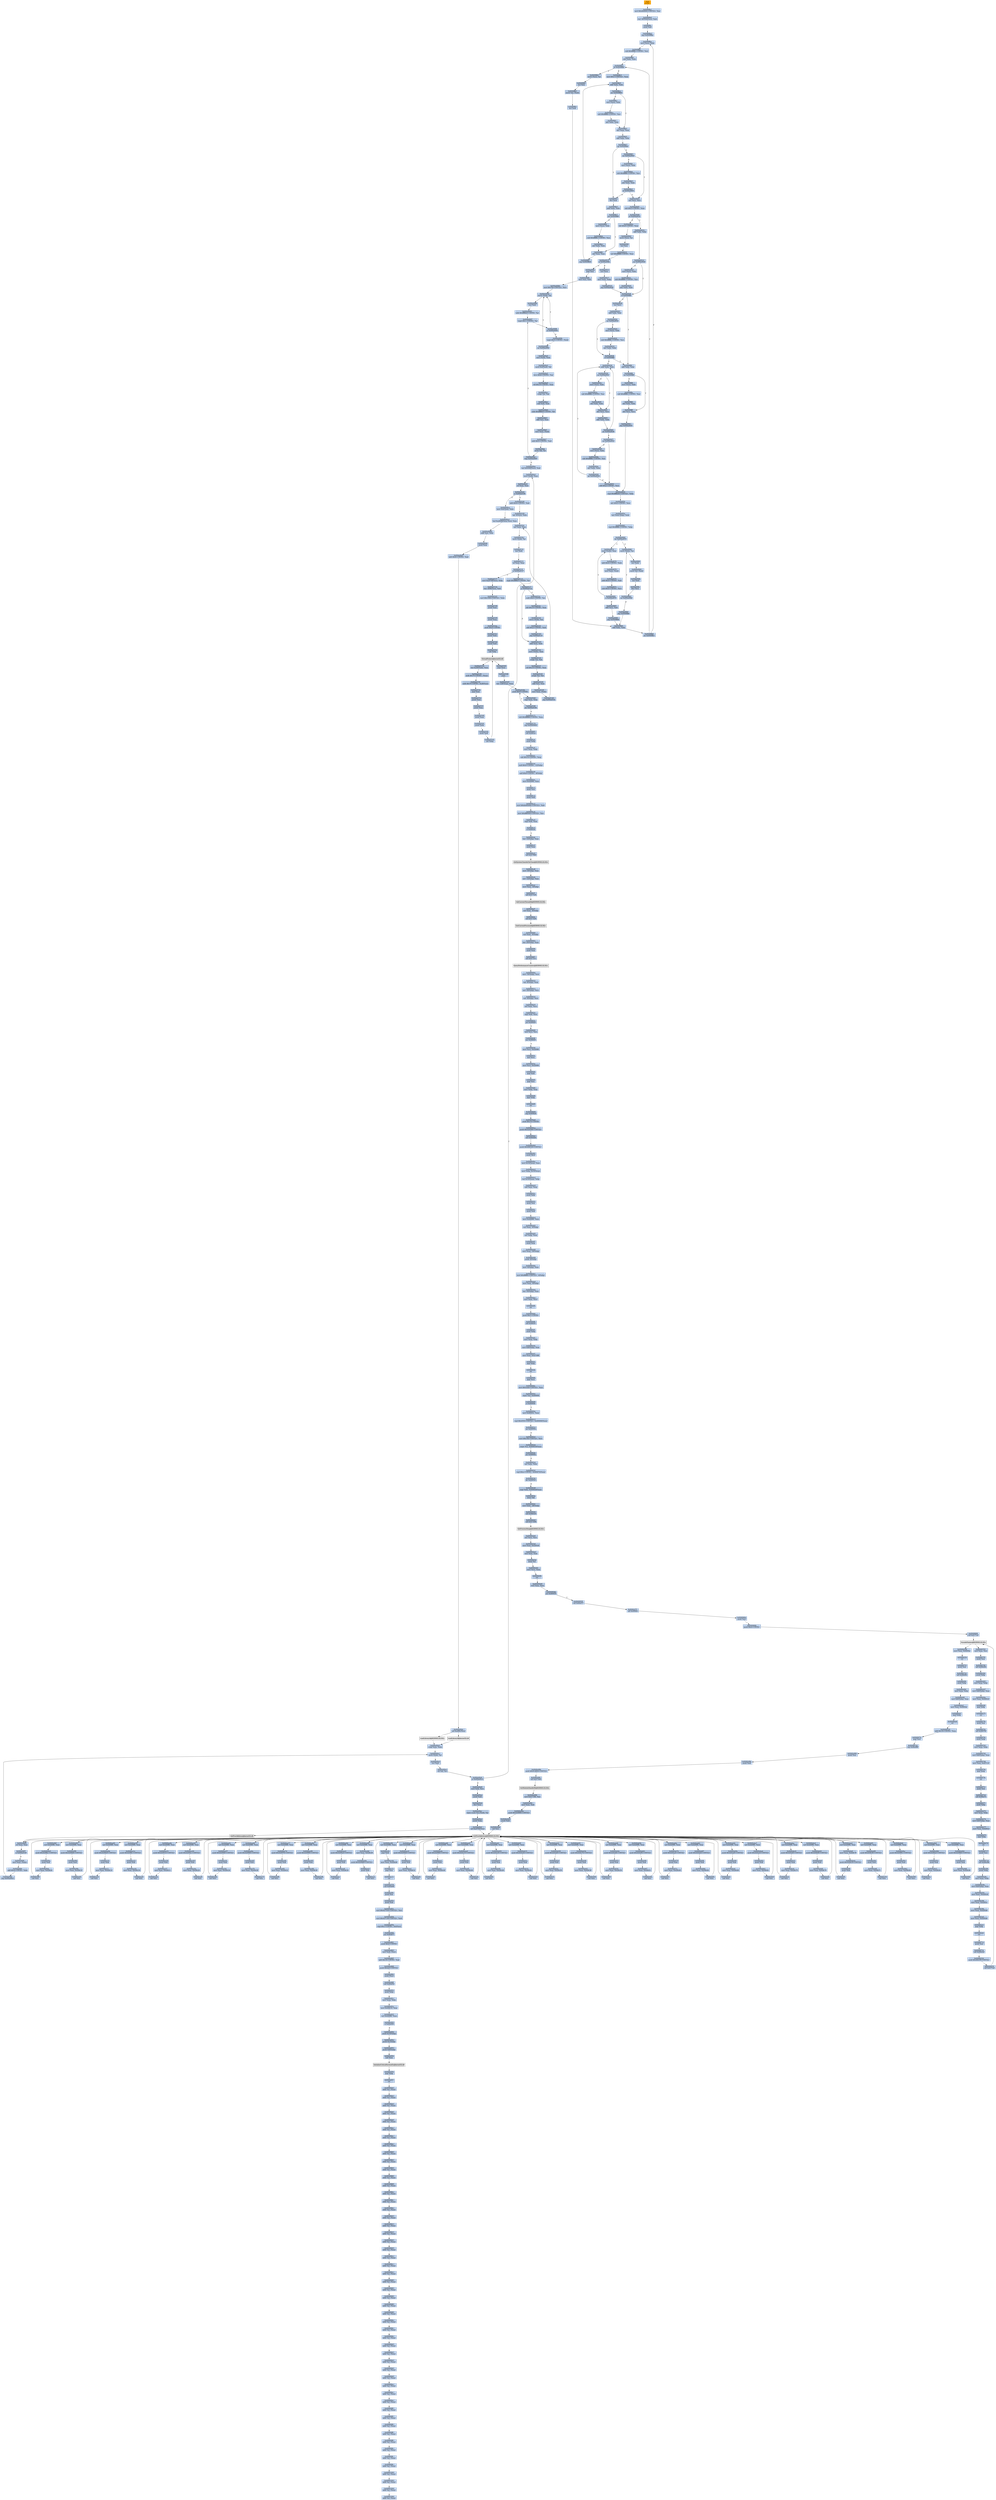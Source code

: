 digraph G {
node[shape=rectangle,style=filled,fillcolor=lightsteelblue,color=lightsteelblue]
bgcolor="transparent"
a0x0049ffa0pusha_[label="start\npusha ",fillcolor="orange",color="lightgrey"];
a0x0049ffa1movl_0x464000UINT32_esi[label="0x0049ffa1\nmovl $0x464000<UINT32>, %esi"];
a0x0049ffa6leal__405504esi__edi[label="0x0049ffa6\nleal -405504(%esi), %edi"];
a0x0049ffacpushl_edi[label="0x0049ffac\npushl %edi"];
a0x0049ffadjmp_0x0049ffba[label="0x0049ffad\njmp 0x0049ffba"];
a0x0049ffbamovl_esi__ebx[label="0x0049ffba\nmovl (%esi), %ebx"];
a0x0049ffbcsubl_0xfffffffcUINT8_esi[label="0x0049ffbc\nsubl $0xfffffffc<UINT8>, %esi"];
a0x0049ffbfadcl_ebx_ebx[label="0x0049ffbf\nadcl %ebx, %ebx"];
a0x0049ffc1jb_0x0049ffb0[label="0x0049ffc1\njb 0x0049ffb0"];
a0x0049ffb0movb_esi__al[label="0x0049ffb0\nmovb (%esi), %al"];
a0x0049ffb2incl_esi[label="0x0049ffb2\nincl %esi"];
a0x0049ffb3movb_al_edi_[label="0x0049ffb3\nmovb %al, (%edi)"];
a0x0049ffb5incl_edi[label="0x0049ffb5\nincl %edi"];
a0x0049ffb6addl_ebx_ebx[label="0x0049ffb6\naddl %ebx, %ebx"];
a0x0049ffb8jne_0x0049ffc1[label="0x0049ffb8\njne 0x0049ffc1"];
a0x0049ffc3movl_0x1UINT32_eax[label="0x0049ffc3\nmovl $0x1<UINT32>, %eax"];
a0x0049ffc8addl_ebx_ebx[label="0x0049ffc8\naddl %ebx, %ebx"];
a0x0049ffcajne_0x0049ffd3[label="0x0049ffca\njne 0x0049ffd3"];
a0x0049ffd3adcl_eax_eax[label="0x0049ffd3\nadcl %eax, %eax"];
a0x0049ffd5addl_ebx_ebx[label="0x0049ffd5\naddl %ebx, %ebx"];
a0x0049ffd7jae_0x0049ffe4[label="0x0049ffd7\njae 0x0049ffe4"];
a0x0049ffd9jne_0x004a0003[label="0x0049ffd9\njne 0x004a0003"];
a0x004a0003xorl_ecx_ecx[label="0x004a0003\nxorl %ecx, %ecx"];
a0x004a0005subl_0x3UINT8_eax[label="0x004a0005\nsubl $0x3<UINT8>, %eax"];
a0x004a0008jb_0x004a001b[label="0x004a0008\njb 0x004a001b"];
a0x004a000ashll_0x8UINT8_eax[label="0x004a000a\nshll $0x8<UINT8>, %eax"];
a0x004a000dmovb_esi__al[label="0x004a000d\nmovb (%esi), %al"];
a0x004a000fincl_esi[label="0x004a000f\nincl %esi"];
a0x004a0010xorl_0xffffffffUINT8_eax[label="0x004a0010\nxorl $0xffffffff<UINT8>, %eax"];
a0x004a0013je_0x004a008a[label="0x004a0013\nje 0x004a008a"];
a0x004a0015sarl_eax[label="0x004a0015\nsarl %eax"];
a0x004a0017movl_eax_ebp[label="0x004a0017\nmovl %eax, %ebp"];
a0x004a0019jmp_0x004a0026[label="0x004a0019\njmp 0x004a0026"];
a0x004a0026jb_0x0049fff4[label="0x004a0026\njb 0x0049fff4"];
a0x004a0028incl_ecx[label="0x004a0028\nincl %ecx"];
a0x004a0029addl_ebx_ebx[label="0x004a0029\naddl %ebx, %ebx"];
a0x004a002bjne_0x004a0034[label="0x004a002b\njne 0x004a0034"];
a0x004a0034jb_0x0049fff4[label="0x004a0034\njb 0x0049fff4"];
a0x0049fff4addl_ebx_ebx[label="0x0049fff4\naddl %ebx, %ebx"];
a0x0049fff6jne_0x0049ffff[label="0x0049fff6\njne 0x0049ffff"];
a0x0049ffffadcl_ecx_ecx[label="0x0049ffff\nadcl %ecx, %ecx"];
a0x004a0001jmp_0x004a0055[label="0x004a0001\njmp 0x004a0055"];
a0x004a0055cmpl_0xfffffb00UINT32_ebp[label="0x004a0055\ncmpl $0xfffffb00<UINT32>, %ebp"];
a0x004a005badcl_0x2UINT8_ecx[label="0x004a005b\nadcl $0x2<UINT8>, %ecx"];
a0x004a005eleal_ediebp__edx[label="0x004a005e\nleal (%edi,%ebp), %edx"];
a0x004a0061cmpl_0xfffffffcUINT8_ebp[label="0x004a0061\ncmpl $0xfffffffc<UINT8>, %ebp"];
a0x004a0064jbe_0x004a0074[label="0x004a0064\njbe 0x004a0074"];
a0x004a0074movl_edx__eax[label="0x004a0074\nmovl (%edx), %eax"];
a0x004a0076addl_0x4UINT8_edx[label="0x004a0076\naddl $0x4<UINT8>, %edx"];
a0x004a0079movl_eax_edi_[label="0x004a0079\nmovl %eax, (%edi)"];
a0x004a007baddl_0x4UINT8_edi[label="0x004a007b\naddl $0x4<UINT8>, %edi"];
a0x004a007esubl_0x4UINT8_ecx[label="0x004a007e\nsubl $0x4<UINT8>, %ecx"];
a0x004a0081ja_0x004a0074[label="0x004a0081\nja 0x004a0074"];
a0x004a0083addl_ecx_edi[label="0x004a0083\naddl %ecx, %edi"];
a0x004a0085jmp_0x0049ffb6[label="0x004a0085\njmp 0x0049ffb6"];
a0x004a0066movb_edx__al[label="0x004a0066\nmovb (%edx), %al"];
a0x004a0068incl_edx[label="0x004a0068\nincl %edx"];
a0x004a0069movb_al_edi_[label="0x004a0069\nmovb %al, (%edi)"];
a0x004a006bincl_edi[label="0x004a006b\nincl %edi"];
a0x004a006cdecl_ecx[label="0x004a006c\ndecl %ecx"];
a0x004a006djne_0x004a0066[label="0x004a006d\njne 0x004a0066"];
a0x004a006fjmp_0x0049ffb6[label="0x004a006f\njmp 0x0049ffb6"];
a0x0049ffdbmovl_esi__ebx[label="0x0049ffdb\nmovl (%esi), %ebx"];
a0x0049ffddsubl_0xfffffffcUINT8_esi[label="0x0049ffdd\nsubl $0xfffffffc<UINT8>, %esi"];
a0x0049ffe0adcl_ebx_ebx[label="0x0049ffe0\nadcl %ebx, %ebx"];
a0x0049ffe2jb_0x004a0003[label="0x0049ffe2\njb 0x004a0003"];
a0x004a0036addl_ebx_ebx[label="0x004a0036\naddl %ebx, %ebx"];
a0x004a0038jne_0x004a0041[label="0x004a0038\njne 0x004a0041"];
a0x004a0041adcl_ecx_ecx[label="0x004a0041\nadcl %ecx, %ecx"];
a0x004a0043addl_ebx_ebx[label="0x004a0043\naddl %ebx, %ebx"];
a0x004a0045jae_0x004a0036[label="0x004a0045\njae 0x004a0036"];
a0x004a0047jne_0x004a0052[label="0x004a0047\njne 0x004a0052"];
a0x004a0052addl_0x2UINT8_ecx[label="0x004a0052\naddl $0x2<UINT8>, %ecx"];
a0x0049ffe4decl_eax[label="0x0049ffe4\ndecl %eax"];
a0x0049ffe5addl_ebx_ebx[label="0x0049ffe5\naddl %ebx, %ebx"];
a0x0049ffe7jne_0x0049fff0[label="0x0049ffe7\njne 0x0049fff0"];
a0x0049fff0adcl_eax_eax[label="0x0049fff0\nadcl %eax, %eax"];
a0x0049fff2jmp_0x0049ffc8[label="0x0049fff2\njmp 0x0049ffc8"];
a0x0049fff8movl_esi__ebx[label="0x0049fff8\nmovl (%esi), %ebx"];
a0x0049fffasubl_0xfffffffcUINT8_esi[label="0x0049fffa\nsubl $0xfffffffc<UINT8>, %esi"];
a0x0049fffdadcl_ebx_ebx[label="0x0049fffd\nadcl %ebx, %ebx"];
a0x004a0049movl_esi__ebx[label="0x004a0049\nmovl (%esi), %ebx"];
a0x004a004bsubl_0xfffffffcUINT8_esi[label="0x004a004b\nsubl $0xfffffffc<UINT8>, %esi"];
a0x004a004eadcl_ebx_ebx[label="0x004a004e\nadcl %ebx, %ebx"];
a0x004a0050jae_0x004a0036[label="0x004a0050\njae 0x004a0036"];
a0x004a002dmovl_esi__ebx[label="0x004a002d\nmovl (%esi), %ebx"];
a0x004a002fsubl_0xfffffffcUINT8_esi[label="0x004a002f\nsubl $0xfffffffc<UINT8>, %esi"];
a0x004a0032adcl_ebx_ebx[label="0x004a0032\nadcl %ebx, %ebx"];
a0x004a001baddl_ebx_ebx[label="0x004a001b\naddl %ebx, %ebx"];
a0x004a001djne_0x004a0026[label="0x004a001d\njne 0x004a0026"];
a0x0049ffccmovl_esi__ebx[label="0x0049ffcc\nmovl (%esi), %ebx"];
a0x0049ffcesubl_0xfffffffcUINT8_esi[label="0x0049ffce\nsubl $0xfffffffc<UINT8>, %esi"];
a0x0049ffd1adcl_ebx_ebx[label="0x0049ffd1\nadcl %ebx, %ebx"];
a0x0049ffe9movl_esi__ebx[label="0x0049ffe9\nmovl (%esi), %ebx"];
a0x0049ffebsubl_0xfffffffcUINT8_esi[label="0x0049ffeb\nsubl $0xfffffffc<UINT8>, %esi"];
a0x0049ffeeadcl_ebx_ebx[label="0x0049ffee\nadcl %ebx, %ebx"];
a0x004a003amovl_esi__ebx[label="0x004a003a\nmovl (%esi), %ebx"];
a0x004a003csubl_0xfffffffcUINT8_esi[label="0x004a003c\nsubl $0xfffffffc<UINT8>, %esi"];
a0x004a003fadcl_ebx_ebx[label="0x004a003f\nadcl %ebx, %ebx"];
a0x004a001fmovl_esi__ebx[label="0x004a001f\nmovl (%esi), %ebx"];
a0x004a0021subl_0xfffffffcUINT8_esi[label="0x004a0021\nsubl $0xfffffffc<UINT8>, %esi"];
a0x004a0024adcl_ebx_ebx[label="0x004a0024\nadcl %ebx, %ebx"];
a0x004a008apopl_esi[label="0x004a008a\npopl %esi"];
a0x004a008bmovl_esi_edi[label="0x004a008b\nmovl %esi, %edi"];
a0x004a008dmovl_0x7fdUINT32_ecx[label="0x004a008d\nmovl $0x7fd<UINT32>, %ecx"];
a0x004a0092movb_edi__al[label="0x004a0092\nmovb (%edi), %al"];
a0x004a0094incl_edi[label="0x004a0094\nincl %edi"];
a0x004a0095subb_0xffffffe8UINT8_al[label="0x004a0095\nsubb $0xffffffe8<UINT8>, %al"];
a0x004a0097cmpb_0x1UINT8_al[label="0x004a0097\ncmpb $0x1<UINT8>, %al"];
a0x004a0099ja_0x004a0092[label="0x004a0099\nja 0x004a0092"];
a0x004a009bcmpb_0x5UINT8_edi_[label="0x004a009b\ncmpb $0x5<UINT8>, (%edi)"];
a0x004a009ejne_0x004a0092[label="0x004a009e\njne 0x004a0092"];
a0x004a00a0movl_edi__eax[label="0x004a00a0\nmovl (%edi), %eax"];
a0x004a00a2movb_0x4edi__bl[label="0x004a00a2\nmovb 0x4(%edi), %bl"];
a0x004a00a5shrw_0x8UINT8_ax[label="0x004a00a5\nshrw $0x8<UINT8>, %ax"];
a0x004a00a9roll_0x10UINT8_eax[label="0x004a00a9\nroll $0x10<UINT8>, %eax"];
a0x004a00acxchgb_al_ah[label="0x004a00ac\nxchgb %al, %ah"];
a0x004a00aesubl_edi_eax[label="0x004a00ae\nsubl %edi, %eax"];
a0x004a00b0subb_0xffffffe8UINT8_bl[label="0x004a00b0\nsubb $0xffffffe8<UINT8>, %bl"];
a0x004a00b3addl_esi_eax[label="0x004a00b3\naddl %esi, %eax"];
a0x004a00b5movl_eax_edi_[label="0x004a00b5\nmovl %eax, (%edi)"];
a0x004a00b7addl_0x5UINT8_edi[label="0x004a00b7\naddl $0x5<UINT8>, %edi"];
a0x004a00bamovb_bl_al[label="0x004a00ba\nmovb %bl, %al"];
a0x004a00bcloop_0x004a0097[label="0x004a00bc\nloop 0x004a0097"];
a0x004a00beleal_0x9c000esi__edi[label="0x004a00be\nleal 0x9c000(%esi), %edi"];
a0x004a00c4movl_edi__eax[label="0x004a00c4\nmovl (%edi), %eax"];
a0x004a00c6orl_eax_eax[label="0x004a00c6\norl %eax, %eax"];
a0x004a00c8je_0x004a0106[label="0x004a00c8\nje 0x004a0106"];
a0x004a00camovl_0x4edi__ebx[label="0x004a00ca\nmovl 0x4(%edi), %ebx"];
a0x004a00cdleal_0xa0658eaxesi__eax[label="0x004a00cd\nleal 0xa0658(%eax,%esi), %eax"];
a0x004a00d4addl_esi_ebx[label="0x004a00d4\naddl %esi, %ebx"];
a0x004a00d6pushl_eax[label="0x004a00d6\npushl %eax"];
a0x004a00d7addl_0x8UINT8_edi[label="0x004a00d7\naddl $0x8<UINT8>, %edi"];
a0x004a00dacall_0xa06fcesi_[label="0x004a00da\ncall 0xa06fc(%esi)"];
LoadLibraryA_kernel32_dll[label="LoadLibraryA@kernel32.dll",fillcolor="lightgrey",color="lightgrey"];
a0x004a00e0xchgl_eax_ebp[label="0x004a00e0\nxchgl %eax, %ebp"];
a0x004a00e1movb_edi__al[label="0x004a00e1\nmovb (%edi), %al"];
a0x004a00e3incl_edi[label="0x004a00e3\nincl %edi"];
a0x004a00e4orb_al_al[label="0x004a00e4\norb %al, %al"];
a0x004a00e6je_0x004a00c4[label="0x004a00e6\nje 0x004a00c4"];
a0x004a00e8movl_edi_ecx[label="0x004a00e8\nmovl %edi, %ecx"];
a0x004a00eapushl_edi[label="0x004a00ea\npushl %edi"];
a0x004a00ebdecl_eax[label="0x004a00eb\ndecl %eax"];
a0x004a00ecrepnz_scasb_es_edi__al[label="0x004a00ec\nrepnz scasb %es:(%edi), %al"];
a0x004a00eepushl_ebp[label="0x004a00ee\npushl %ebp"];
a0x004a00efcall_0xa0704esi_[label="0x004a00ef\ncall 0xa0704(%esi)"];
GetProcAddress_kernel32_dll[label="GetProcAddress@kernel32.dll",fillcolor="lightgrey",color="lightgrey"];
a0x004a00f5orl_eax_eax[label="0x004a00f5\norl %eax, %eax"];
a0x004a00f7je_0x004a0100[label="0x004a00f7\nje 0x004a0100"];
a0x004a00f9movl_eax_ebx_[label="0x004a00f9\nmovl %eax, (%ebx)"];
a0x004a00fbaddl_0x4UINT8_ebx[label="0x004a00fb\naddl $0x4<UINT8>, %ebx"];
a0x004a00fejmp_0x004a00e1[label="0x004a00fe\njmp 0x004a00e1"];
GetProcAddress_KERNEL32_DLL[label="GetProcAddress@KERNEL32.DLL",fillcolor="lightgrey",color="lightgrey"];
LoadLibraryA_KERNEL32_DLL[label="LoadLibraryA@KERNEL32.DLL",fillcolor="lightgrey",color="lightgrey"];
a0x004a0106addl_0x4UINT8_edi[label="0x004a0106\naddl $0x4<UINT8>, %edi"];
a0x004a0109leal__4esi__ebx[label="0x004a0109\nleal -4(%esi), %ebx"];
a0x004a010cxorl_eax_eax[label="0x004a010c\nxorl %eax, %eax"];
a0x004a010emovb_edi__al[label="0x004a010e\nmovb (%edi), %al"];
a0x004a0110incl_edi[label="0x004a0110\nincl %edi"];
a0x004a0111orl_eax_eax[label="0x004a0111\norl %eax, %eax"];
a0x004a0113je_0x004a0137[label="0x004a0113\nje 0x004a0137"];
a0x004a0115cmpb_0xffffffefUINT8_al[label="0x004a0115\ncmpb $0xffffffef<UINT8>, %al"];
a0x004a0117ja_0x004a012a[label="0x004a0117\nja 0x004a012a"];
a0x004a0119addl_eax_ebx[label="0x004a0119\naddl %eax, %ebx"];
a0x004a011bmovl_ebx__eax[label="0x004a011b\nmovl (%ebx), %eax"];
a0x004a011dxchgb_al_ah[label="0x004a011d\nxchgb %al, %ah"];
a0x004a011froll_0x10UINT8_eax[label="0x004a011f\nroll $0x10<UINT8>, %eax"];
a0x004a0122xchgb_al_ah[label="0x004a0122\nxchgb %al, %ah"];
a0x004a0124addl_esi_eax[label="0x004a0124\naddl %esi, %eax"];
a0x004a0126movl_eax_ebx_[label="0x004a0126\nmovl %eax, (%ebx)"];
a0x004a0128jmp_0x004a010c[label="0x004a0128\njmp 0x004a010c"];
a0x004a012aandb_0xfUINT8_al[label="0x004a012a\nandb $0xf<UINT8>, %al"];
a0x004a012cshll_0x10UINT8_eax[label="0x004a012c\nshll $0x10<UINT8>, %eax"];
a0x004a012fmovw_edi__ax[label="0x004a012f\nmovw (%edi), %ax"];
a0x004a0132addl_0x2UINT8_edi[label="0x004a0132\naddl $0x2<UINT8>, %edi"];
a0x004a0135jmp_0x004a0119[label="0x004a0135\njmp 0x004a0119"];
a0x004a0137movl_0xa0708esi__ebp[label="0x004a0137\nmovl 0xa0708(%esi), %ebp"];
a0x004a013dleal__4096esi__edi[label="0x004a013d\nleal -4096(%esi), %edi"];
a0x004a0143movl_0x1000UINT32_ebx[label="0x004a0143\nmovl $0x1000<UINT32>, %ebx"];
a0x004a0148pushl_eax[label="0x004a0148\npushl %eax"];
a0x004a0149pushl_esp[label="0x004a0149\npushl %esp"];
a0x004a014apushl_0x4UINT8[label="0x004a014a\npushl $0x4<UINT8>"];
a0x004a014cpushl_ebx[label="0x004a014c\npushl %ebx"];
a0x004a014dpushl_edi[label="0x004a014d\npushl %edi"];
a0x004a014ecall_ebp[label="0x004a014e\ncall %ebp"];
VirtualProtect_kernel32_dll[label="VirtualProtect@kernel32.dll",fillcolor="lightgrey",color="lightgrey"];
a0x004a0150leal_0x20fedi__eax[label="0x004a0150\nleal 0x20f(%edi), %eax"];
a0x004a0156andb_0x7fUINT8_eax_[label="0x004a0156\nandb $0x7f<UINT8>, (%eax)"];
a0x004a0159andb_0x7fUINT8_0x28eax_[label="0x004a0159\nandb $0x7f<UINT8>, 0x28(%eax)"];
a0x004a015dpopl_eax[label="0x004a015d\npopl %eax"];
a0x004a015epushl_eax[label="0x004a015e\npushl %eax"];
a0x004a015fpushl_esp[label="0x004a015f\npushl %esp"];
a0x004a0160pushl_eax[label="0x004a0160\npushl %eax"];
a0x004a0161pushl_ebx[label="0x004a0161\npushl %ebx"];
a0x004a0162pushl_edi[label="0x004a0162\npushl %edi"];
a0x004a0163call_ebp[label="0x004a0163\ncall %ebp"];
a0x004a0165popl_eax[label="0x004a0165\npopl %eax"];
a0x004a0166popa_[label="0x004a0166\npopa "];
a0x004a0167leal__128esp__eax[label="0x004a0167\nleal -128(%esp), %eax"];
a0x004a016bpushl_0x0UINT8[label="0x004a016b\npushl $0x0<UINT8>"];
a0x004a016dcmpl_eax_esp[label="0x004a016d\ncmpl %eax, %esp"];
a0x004a016fjne_0x004a016b[label="0x004a016f\njne 0x004a016b"];
a0x004a0171subl_0xffffff80UINT8_esp[label="0x004a0171\nsubl $0xffffff80<UINT8>, %esp"];
a0x004a0174jmp_0x00409663[label="0x004a0174\njmp 0x00409663"];
a0x00409663call_0x40fcae[label="0x00409663\ncall 0x40fcae"];
a0x0040fcaepushl_ebp[label="0x0040fcae\npushl %ebp"];
a0x0040fcafmovl_esp_ebp[label="0x0040fcaf\nmovl %esp, %ebp"];
a0x0040fcb1subl_0x14UINT8_esp[label="0x0040fcb1\nsubl $0x14<UINT8>, %esp"];
a0x0040fcb4andl_0x0UINT8__12ebp_[label="0x0040fcb4\nandl $0x0<UINT8>, -12(%ebp)"];
a0x0040fcb8andl_0x0UINT8__8ebp_[label="0x0040fcb8\nandl $0x0<UINT8>, -8(%ebp)"];
a0x0040fcbcmovl_0x4269f0_eax[label="0x0040fcbc\nmovl 0x4269f0, %eax"];
a0x0040fcc1pushl_esi[label="0x0040fcc1\npushl %esi"];
a0x0040fcc2pushl_edi[label="0x0040fcc2\npushl %edi"];
a0x0040fcc3movl_0xbb40e64eUINT32_edi[label="0x0040fcc3\nmovl $0xbb40e64e<UINT32>, %edi"];
a0x0040fcc8movl_0xffff0000UINT32_esi[label="0x0040fcc8\nmovl $0xffff0000<UINT32>, %esi"];
a0x0040fccdcmpl_edi_eax[label="0x0040fccd\ncmpl %edi, %eax"];
a0x0040fccfje_0x40fcde[label="0x0040fccf\nje 0x40fcde"];
a0x0040fcdeleal__12ebp__eax[label="0x0040fcde\nleal -12(%ebp), %eax"];
a0x0040fce1pushl_eax[label="0x0040fce1\npushl %eax"];
a0x0040fce2call_0x4170b0[label="0x0040fce2\ncall 0x4170b0"];
GetSystemTimeAsFileTime_KERNEL32_DLL[label="GetSystemTimeAsFileTime@KERNEL32.DLL",fillcolor="lightgrey",color="lightgrey"];
a0x0040fce8movl__8ebp__eax[label="0x0040fce8\nmovl -8(%ebp), %eax"];
a0x0040fcebxorl__12ebp__eax[label="0x0040fceb\nxorl -12(%ebp), %eax"];
a0x0040fceemovl_eax__4ebp_[label="0x0040fcee\nmovl %eax, -4(%ebp)"];
a0x0040fcf1call_0x4171e0[label="0x0040fcf1\ncall 0x4171e0"];
GetCurrentThreadId_KERNEL32_DLL[label="GetCurrentThreadId@KERNEL32.DLL",fillcolor="lightgrey",color="lightgrey"];
a0x0040fcf7xorl_eax__4ebp_[label="0x0040fcf7\nxorl %eax, -4(%ebp)"];
a0x0040fcfacall_0x417220[label="0x0040fcfa\ncall 0x417220"];
GetCurrentProcessId_KERNEL32_DLL[label="GetCurrentProcessId@KERNEL32.DLL",fillcolor="lightgrey",color="lightgrey"];
a0x0040fd00xorl_eax__4ebp_[label="0x0040fd00\nxorl %eax, -4(%ebp)"];
a0x0040fd03leal__20ebp__eax[label="0x0040fd03\nleal -20(%ebp), %eax"];
a0x0040fd06pushl_eax[label="0x0040fd06\npushl %eax"];
a0x0040fd07call_0x41721c[label="0x0040fd07\ncall 0x41721c"];
QueryPerformanceCounter_KERNEL32_DLL[label="QueryPerformanceCounter@KERNEL32.DLL",fillcolor="lightgrey",color="lightgrey"];
a0x0040fd0dmovl__16ebp__ecx[label="0x0040fd0d\nmovl -16(%ebp), %ecx"];
a0x0040fd10leal__4ebp__eax[label="0x0040fd10\nleal -4(%ebp), %eax"];
a0x0040fd13xorl__20ebp__ecx[label="0x0040fd13\nxorl -20(%ebp), %ecx"];
a0x0040fd16xorl__4ebp__ecx[label="0x0040fd16\nxorl -4(%ebp), %ecx"];
a0x0040fd19xorl_eax_ecx[label="0x0040fd19\nxorl %eax, %ecx"];
a0x0040fd1bcmpl_edi_ecx[label="0x0040fd1b\ncmpl %edi, %ecx"];
a0x0040fd1djne_0x40fd26[label="0x0040fd1d\njne 0x40fd26"];
a0x0040fd26testl_ecx_esi[label="0x0040fd26\ntestl %ecx, %esi"];
a0x0040fd28jne_0x40fd36[label="0x0040fd28\njne 0x40fd36"];
a0x0040fd36movl_ecx_0x4269f0[label="0x0040fd36\nmovl %ecx, 0x4269f0"];
a0x0040fd3cnotl_ecx[label="0x0040fd3c\nnotl %ecx"];
a0x0040fd3emovl_ecx_0x4269f4[label="0x0040fd3e\nmovl %ecx, 0x4269f4"];
a0x0040fd44popl_edi[label="0x0040fd44\npopl %edi"];
a0x0040fd45popl_esi[label="0x0040fd45\npopl %esi"];
a0x0040fd46movl_ebp_esp[label="0x0040fd46\nmovl %ebp, %esp"];
a0x0040fd48popl_ebp[label="0x0040fd48\npopl %ebp"];
a0x0040fd49ret[label="0x0040fd49\nret"];
a0x00409668jmp_0x4094e8[label="0x00409668\njmp 0x4094e8"];
a0x004094e8pushl_0x14UINT8[label="0x004094e8\npushl $0x14<UINT8>"];
a0x004094eapushl_0x424288UINT32[label="0x004094ea\npushl $0x424288<UINT32>"];
a0x004094efcall_0x40b4b0[label="0x004094ef\ncall 0x40b4b0"];
a0x0040b4b0pushl_0x408140UINT32[label="0x0040b4b0\npushl $0x408140<UINT32>"];
a0x0040b4b5pushl_fs_0[label="0x0040b4b5\npushl %fs:0"];
a0x0040b4bcmovl_0x10esp__eax[label="0x0040b4bc\nmovl 0x10(%esp), %eax"];
a0x0040b4c0movl_ebp_0x10esp_[label="0x0040b4c0\nmovl %ebp, 0x10(%esp)"];
a0x0040b4c4leal_0x10esp__ebp[label="0x0040b4c4\nleal 0x10(%esp), %ebp"];
a0x0040b4c8subl_eax_esp[label="0x0040b4c8\nsubl %eax, %esp"];
a0x0040b4capushl_ebx[label="0x0040b4ca\npushl %ebx"];
a0x0040b4cbpushl_esi[label="0x0040b4cb\npushl %esi"];
a0x0040b4ccpushl_edi[label="0x0040b4cc\npushl %edi"];
a0x0040b4cdmovl_0x4269f0_eax[label="0x0040b4cd\nmovl 0x4269f0, %eax"];
a0x0040b4d2xorl_eax__4ebp_[label="0x0040b4d2\nxorl %eax, -4(%ebp)"];
a0x0040b4d5xorl_ebp_eax[label="0x0040b4d5\nxorl %ebp, %eax"];
a0x0040b4d7pushl_eax[label="0x0040b4d7\npushl %eax"];
a0x0040b4d8movl_esp__24ebp_[label="0x0040b4d8\nmovl %esp, -24(%ebp)"];
a0x0040b4dbpushl__8ebp_[label="0x0040b4db\npushl -8(%ebp)"];
a0x0040b4demovl__4ebp__eax[label="0x0040b4de\nmovl -4(%ebp), %eax"];
a0x0040b4e1movl_0xfffffffeUINT32__4ebp_[label="0x0040b4e1\nmovl $0xfffffffe<UINT32>, -4(%ebp)"];
a0x0040b4e8movl_eax__8ebp_[label="0x0040b4e8\nmovl %eax, -8(%ebp)"];
a0x0040b4ebleal__16ebp__eax[label="0x0040b4eb\nleal -16(%ebp), %eax"];
a0x0040b4eemovl_eax_fs_0[label="0x0040b4ee\nmovl %eax, %fs:0"];
a0x0040b4f4ret[label="0x0040b4f4\nret"];
a0x004094f4pushl_0x1UINT8[label="0x004094f4\npushl $0x1<UINT8>"];
a0x004094f6call_0x40fc61[label="0x004094f6\ncall 0x40fc61"];
a0x0040fc61pushl_ebp[label="0x0040fc61\npushl %ebp"];
a0x0040fc62movl_esp_ebp[label="0x0040fc62\nmovl %esp, %ebp"];
a0x0040fc64movl_0x8ebp__eax[label="0x0040fc64\nmovl 0x8(%ebp), %eax"];
a0x0040fc67movl_eax_0x427d88[label="0x0040fc67\nmovl %eax, 0x427d88"];
a0x0040fc6cpopl_ebp[label="0x0040fc6c\npopl %ebp"];
a0x0040fc6dret[label="0x0040fc6d\nret"];
a0x004094fbpopl_ecx[label="0x004094fb\npopl %ecx"];
a0x004094fcmovl_0x5a4dUINT32_eax[label="0x004094fc\nmovl $0x5a4d<UINT32>, %eax"];
a0x00409501cmpw_ax_0x400000[label="0x00409501\ncmpw %ax, 0x400000"];
a0x00409508je_0x40950e[label="0x00409508\nje 0x40950e"];
a0x0040950emovl_0x40003c_eax[label="0x0040950e\nmovl 0x40003c, %eax"];
a0x00409513cmpl_0x4550UINT32_0x400000eax_[label="0x00409513\ncmpl $0x4550<UINT32>, 0x400000(%eax)"];
a0x0040951djne_0x40950a[label="0x0040951d\njne 0x40950a"];
a0x0040951fmovl_0x10bUINT32_ecx[label="0x0040951f\nmovl $0x10b<UINT32>, %ecx"];
a0x00409524cmpw_cx_0x400018eax_[label="0x00409524\ncmpw %cx, 0x400018(%eax)"];
a0x0040952bjne_0x40950a[label="0x0040952b\njne 0x40950a"];
a0x0040952dxorl_ebx_ebx[label="0x0040952d\nxorl %ebx, %ebx"];
a0x0040952fcmpl_0xeUINT8_0x400074eax_[label="0x0040952f\ncmpl $0xe<UINT8>, 0x400074(%eax)"];
a0x00409536jbe_0x409541[label="0x00409536\njbe 0x409541"];
a0x00409538cmpl_ebx_0x4000e8eax_[label="0x00409538\ncmpl %ebx, 0x4000e8(%eax)"];
a0x0040953esetne_bl[label="0x0040953e\nsetne %bl"];
a0x00409541movl_ebx__28ebp_[label="0x00409541\nmovl %ebx, -28(%ebp)"];
a0x00409544call_0x40b5e0[label="0x00409544\ncall 0x40b5e0"];
a0x0040b5e0call_0x417208[label="0x0040b5e0\ncall 0x417208"];
GetProcessHeap_KERNEL32_DLL[label="GetProcessHeap@KERNEL32.DLL",fillcolor="lightgrey",color="lightgrey"];
a0x0040b5e6xorl_ecx_ecx[label="0x0040b5e6\nxorl %ecx, %ecx"];
a0x0040b5e8movl_eax_0x4283e8[label="0x0040b5e8\nmovl %eax, 0x4283e8"];
a0x0040b5edtestl_eax_eax[label="0x0040b5ed\ntestl %eax, %eax"];
a0x0040b5efsetne_cl[label="0x0040b5ef\nsetne %cl"];
a0x0040b5f2movl_ecx_eax[label="0x0040b5f2\nmovl %ecx, %eax"];
a0x0040b5f4ret[label="0x0040b5f4\nret"];
a0x00409549testl_eax_eax[label="0x00409549\ntestl %eax, %eax"];
a0x0040954bjne_0x409555[label="0x0040954b\njne 0x409555"];
a0x00409555call_0x40a571[label="0x00409555\ncall 0x40a571"];
a0x0040a571call_0x4066fa[label="0x0040a571\ncall 0x4066fa"];
a0x004066fapushl_esi[label="0x004066fa\npushl %esi"];
a0x004066fbpushl_0x0UINT8[label="0x004066fb\npushl $0x0<UINT8>"];
a0x004066fdcall_0x4171a0[label="0x004066fd\ncall 0x4171a0"];
EncodePointer_KERNEL32_DLL[label="EncodePointer@KERNEL32.DLL",fillcolor="lightgrey",color="lightgrey"];
a0x00406703movl_eax_esi[label="0x00406703\nmovl %eax, %esi"];
a0x00406705pushl_esi[label="0x00406705\npushl %esi"];
a0x00406706call_0x40b264[label="0x00406706\ncall 0x40b264"];
a0x0040b264pushl_ebp[label="0x0040b264\npushl %ebp"];
a0x0040b265movl_esp_ebp[label="0x0040b265\nmovl %esp, %ebp"];
a0x0040b267movl_0x8ebp__eax[label="0x0040b267\nmovl 0x8(%ebp), %eax"];
a0x0040b26amovl_eax_0x4283c0[label="0x0040b26a\nmovl %eax, 0x4283c0"];
a0x0040b26fpopl_ebp[label="0x0040b26f\npopl %ebp"];
a0x0040b270ret[label="0x0040b270\nret"];
a0x0040670bpushl_esi[label="0x0040670b\npushl %esi"];
a0x0040670ccall_0x409792[label="0x0040670c\ncall 0x409792"];
a0x00409792pushl_ebp[label="0x00409792\npushl %ebp"];
a0x00409793movl_esp_ebp[label="0x00409793\nmovl %esp, %ebp"];
a0x00409795movl_0x8ebp__eax[label="0x00409795\nmovl 0x8(%ebp), %eax"];
a0x00409798movl_eax_0x427c10[label="0x00409798\nmovl %eax, 0x427c10"];
a0x0040979dpopl_ebp[label="0x0040979d\npopl %ebp"];
a0x0040979eret[label="0x0040979e\nret"];
a0x00406711pushl_esi[label="0x00406711\npushl %esi"];
a0x00406712call_0x40b271[label="0x00406712\ncall 0x40b271"];
a0x0040b271pushl_ebp[label="0x0040b271\npushl %ebp"];
a0x0040b272movl_esp_ebp[label="0x0040b272\nmovl %esp, %ebp"];
a0x0040b274movl_0x8ebp__eax[label="0x0040b274\nmovl 0x8(%ebp), %eax"];
a0x0040b277movl_eax_0x4283c4[label="0x0040b277\nmovl %eax, 0x4283c4"];
a0x0040b27cpopl_ebp[label="0x0040b27c\npopl %ebp"];
a0x0040b27dret[label="0x0040b27d\nret"];
a0x00406717pushl_esi[label="0x00406717\npushl %esi"];
a0x00406718call_0x40b28b[label="0x00406718\ncall 0x40b28b"];
a0x0040b28bpushl_ebp[label="0x0040b28b\npushl %ebp"];
a0x0040b28cmovl_esp_ebp[label="0x0040b28c\nmovl %esp, %ebp"];
a0x0040b28emovl_0x8ebp__eax[label="0x0040b28e\nmovl 0x8(%ebp), %eax"];
a0x0040b291movl_eax_0x4283c8[label="0x0040b291\nmovl %eax, 0x4283c8"];
a0x0040b296movl_eax_0x4283cc[label="0x0040b296\nmovl %eax, 0x4283cc"];
a0x0040b29bmovl_eax_0x4283d0[label="0x0040b29b\nmovl %eax, 0x4283d0"];
a0x0040b2a0movl_eax_0x4283d4[label="0x0040b2a0\nmovl %eax, 0x4283d4"];
a0x0040b2a5popl_ebp[label="0x0040b2a5\npopl %ebp"];
a0x0040b2a6ret[label="0x0040b2a6\nret"];
a0x0040671dpushl_esi[label="0x0040671d\npushl %esi"];
a0x0040671ecall_0x40b22d[label="0x0040671e\ncall 0x40b22d"];
a0x0040b22dpushl_0x40b1f9UINT32[label="0x0040b22d\npushl $0x40b1f9<UINT32>"];
a0x0040b232call_0x4171a0[label="0x0040b232\ncall 0x4171a0"];
a0x0040b238movl_eax_0x4283bc[label="0x0040b238\nmovl %eax, 0x4283bc"];
a0x0040b23dret[label="0x0040b23d\nret"];
a0x00406723pushl_esi[label="0x00406723\npushl %esi"];
a0x00406724call_0x40b49c[label="0x00406724\ncall 0x40b49c"];
a0x0040b49cpushl_ebp[label="0x0040b49c\npushl %ebp"];
a0x0040b49dmovl_esp_ebp[label="0x0040b49d\nmovl %esp, %ebp"];
a0x0040b49fmovl_0x8ebp__eax[label="0x0040b49f\nmovl 0x8(%ebp), %eax"];
a0x0040b4a2movl_eax_0x4283dc[label="0x0040b4a2\nmovl %eax, 0x4283dc"];
a0x0040b4a7popl_ebp[label="0x0040b4a7\npopl %ebp"];
a0x0040b4a8ret[label="0x0040b4a8\nret"];
a0x00406729addl_0x18UINT8_esp[label="0x00406729\naddl $0x18<UINT8>, %esp"];
a0x0040672cpopl_esi[label="0x0040672c\npopl %esi"];
a0x0040672djmp_0x40a989[label="0x0040672d\njmp 0x40a989"];
a0x0040a989pushl_esi[label="0x0040a989\npushl %esi"];
a0x0040a98apushl_edi[label="0x0040a98a\npushl %edi"];
a0x0040a98bpushl_0x41d824UINT32[label="0x0040a98b\npushl $0x41d824<UINT32>"];
a0x0040a990call_0x4170d0[label="0x0040a990\ncall 0x4170d0"];
GetModuleHandleW_KERNEL32_DLL[label="GetModuleHandleW@KERNEL32.DLL",fillcolor="lightgrey",color="lightgrey"];
a0x0040a996movl_0x417180_esi[label="0x0040a996\nmovl 0x417180, %esi"];
a0x0040a99cmovl_eax_edi[label="0x0040a99c\nmovl %eax, %edi"];
a0x0040a99epushl_0x420890UINT32[label="0x0040a99e\npushl $0x420890<UINT32>"];
a0x0040a9a3pushl_edi[label="0x0040a9a3\npushl %edi"];
a0x0040a9a4call_esi[label="0x0040a9a4\ncall %esi"];
a0x0040a9a6xorl_0x4269f0_eax[label="0x0040a9a6\nxorl 0x4269f0, %eax"];
a0x0040a9acpushl_0x42089cUINT32[label="0x0040a9ac\npushl $0x42089c<UINT32>"];
a0x0040a9b1pushl_edi[label="0x0040a9b1\npushl %edi"];
a0x0040a9b2movl_eax_0x428c00[label="0x0040a9b2\nmovl %eax, 0x428c00"];
a0x0040a9b7call_esi[label="0x0040a9b7\ncall %esi"];
a0x0040a9b9xorl_0x4269f0_eax[label="0x0040a9b9\nxorl 0x4269f0, %eax"];
a0x0040a9bfpushl_0x4208a4UINT32[label="0x0040a9bf\npushl $0x4208a4<UINT32>"];
a0x0040a9c4pushl_edi[label="0x0040a9c4\npushl %edi"];
a0x0040a9c5movl_eax_0x428c04[label="0x0040a9c5\nmovl %eax, 0x428c04"];
a0x0040a9cacall_esi[label="0x0040a9ca\ncall %esi"];
a0x0040a9ccxorl_0x4269f0_eax[label="0x0040a9cc\nxorl 0x4269f0, %eax"];
a0x0040a9d2pushl_0x4208b0UINT32[label="0x0040a9d2\npushl $0x4208b0<UINT32>"];
a0x0040a9d7pushl_edi[label="0x0040a9d7\npushl %edi"];
a0x0040a9d8movl_eax_0x428c08[label="0x0040a9d8\nmovl %eax, 0x428c08"];
a0x0040a9ddcall_esi[label="0x0040a9dd\ncall %esi"];
a0x0040a9dfxorl_0x4269f0_eax[label="0x0040a9df\nxorl 0x4269f0, %eax"];
a0x0040a9e5pushl_0x4208bcUINT32[label="0x0040a9e5\npushl $0x4208bc<UINT32>"];
a0x0040a9eapushl_edi[label="0x0040a9ea\npushl %edi"];
a0x0040a9ebmovl_eax_0x428c0c[label="0x0040a9eb\nmovl %eax, 0x428c0c"];
a0x0040a9f0call_esi[label="0x0040a9f0\ncall %esi"];
a0x0040a9f2xorl_0x4269f0_eax[label="0x0040a9f2\nxorl 0x4269f0, %eax"];
a0x0040a9f8pushl_0x4208d8UINT32[label="0x0040a9f8\npushl $0x4208d8<UINT32>"];
a0x0040a9fdpushl_edi[label="0x0040a9fd\npushl %edi"];
a0x0040a9femovl_eax_0x428c10[label="0x0040a9fe\nmovl %eax, 0x428c10"];
a0x0040aa03call_esi[label="0x0040aa03\ncall %esi"];
a0x0040aa05xorl_0x4269f0_eax[label="0x0040aa05\nxorl 0x4269f0, %eax"];
a0x0040aa0bpushl_0x4208e8UINT32[label="0x0040aa0b\npushl $0x4208e8<UINT32>"];
a0x0040aa10pushl_edi[label="0x0040aa10\npushl %edi"];
a0x0040aa11movl_eax_0x428c14[label="0x0040aa11\nmovl %eax, 0x428c14"];
a0x0040aa16call_esi[label="0x0040aa16\ncall %esi"];
a0x0040aa18xorl_0x4269f0_eax[label="0x0040aa18\nxorl 0x4269f0, %eax"];
a0x0040aa1epushl_0x4208fcUINT32[label="0x0040aa1e\npushl $0x4208fc<UINT32>"];
a0x0040aa23pushl_edi[label="0x0040aa23\npushl %edi"];
a0x0040aa24movl_eax_0x428c18[label="0x0040aa24\nmovl %eax, 0x428c18"];
a0x0040aa29call_esi[label="0x0040aa29\ncall %esi"];
a0x0040aa2bxorl_0x4269f0_eax[label="0x0040aa2b\nxorl 0x4269f0, %eax"];
a0x0040aa31pushl_0x420914UINT32[label="0x0040aa31\npushl $0x420914<UINT32>"];
a0x0040aa36pushl_edi[label="0x0040aa36\npushl %edi"];
a0x0040aa37movl_eax_0x428c1c[label="0x0040aa37\nmovl %eax, 0x428c1c"];
a0x0040aa3ccall_esi[label="0x0040aa3c\ncall %esi"];
a0x0040aa3exorl_0x4269f0_eax[label="0x0040aa3e\nxorl 0x4269f0, %eax"];
a0x0040aa44pushl_0x42092cUINT32[label="0x0040aa44\npushl $0x42092c<UINT32>"];
a0x0040aa49pushl_edi[label="0x0040aa49\npushl %edi"];
a0x0040aa4amovl_eax_0x428c20[label="0x0040aa4a\nmovl %eax, 0x428c20"];
a0x0040aa4fcall_esi[label="0x0040aa4f\ncall %esi"];
a0x0040aa51xorl_0x4269f0_eax[label="0x0040aa51\nxorl 0x4269f0, %eax"];
a0x0040aa57pushl_0x420940UINT32[label="0x0040aa57\npushl $0x420940<UINT32>"];
a0x0040aa5cpushl_edi[label="0x0040aa5c\npushl %edi"];
a0x0040aa5dmovl_eax_0x428c24[label="0x0040aa5d\nmovl %eax, 0x428c24"];
a0x0040aa62call_esi[label="0x0040aa62\ncall %esi"];
a0x0040aa64xorl_0x4269f0_eax[label="0x0040aa64\nxorl 0x4269f0, %eax"];
a0x0040aa6apushl_0x420960UINT32[label="0x0040aa6a\npushl $0x420960<UINT32>"];
a0x0040aa6fpushl_edi[label="0x0040aa6f\npushl %edi"];
a0x0040aa70movl_eax_0x428c28[label="0x0040aa70\nmovl %eax, 0x428c28"];
a0x0040aa75call_esi[label="0x0040aa75\ncall %esi"];
a0x0040aa77xorl_0x4269f0_eax[label="0x0040aa77\nxorl 0x4269f0, %eax"];
a0x0040aa7dpushl_0x420978UINT32[label="0x0040aa7d\npushl $0x420978<UINT32>"];
a0x0040aa82pushl_edi[label="0x0040aa82\npushl %edi"];
a0x0040aa83movl_eax_0x428c2c[label="0x0040aa83\nmovl %eax, 0x428c2c"];
a0x0040aa88call_esi[label="0x0040aa88\ncall %esi"];
a0x0040aa8axorl_0x4269f0_eax[label="0x0040aa8a\nxorl 0x4269f0, %eax"];
a0x0040aa90pushl_0x420990UINT32[label="0x0040aa90\npushl $0x420990<UINT32>"];
a0x0040aa95pushl_edi[label="0x0040aa95\npushl %edi"];
a0x0040aa96movl_eax_0x428c30[label="0x0040aa96\nmovl %eax, 0x428c30"];
a0x0040aa9bcall_esi[label="0x0040aa9b\ncall %esi"];
a0x0040aa9dxorl_0x4269f0_eax[label="0x0040aa9d\nxorl 0x4269f0, %eax"];
a0x0040aaa3pushl_0x4209a4UINT32[label="0x0040aaa3\npushl $0x4209a4<UINT32>"];
a0x0040aaa8pushl_edi[label="0x0040aaa8\npushl %edi"];
a0x0040aaa9movl_eax_0x428c34[label="0x0040aaa9\nmovl %eax, 0x428c34"];
a0x0040aaaecall_esi[label="0x0040aaae\ncall %esi"];
a0x0040aab0xorl_0x4269f0_eax[label="0x0040aab0\nxorl 0x4269f0, %eax"];
a0x0040aab6movl_eax_0x428c38[label="0x0040aab6\nmovl %eax, 0x428c38"];
a0x0040aabbpushl_0x4209b8UINT32[label="0x0040aabb\npushl $0x4209b8<UINT32>"];
a0x0040aac0pushl_edi[label="0x0040aac0\npushl %edi"];
a0x0040aac1call_esi[label="0x0040aac1\ncall %esi"];
a0x0040aac3xorl_0x4269f0_eax[label="0x0040aac3\nxorl 0x4269f0, %eax"];
a0x0040aac9pushl_0x4209d4UINT32[label="0x0040aac9\npushl $0x4209d4<UINT32>"];
a0x0040aacepushl_edi[label="0x0040aace\npushl %edi"];
a0x0040aacfmovl_eax_0x428c3c[label="0x0040aacf\nmovl %eax, 0x428c3c"];
a0x0040aad4call_esi[label="0x0040aad4\ncall %esi"];
a0x0040aad6xorl_0x4269f0_eax[label="0x0040aad6\nxorl 0x4269f0, %eax"];
a0x0040aadcpushl_0x4209f4UINT32[label="0x0040aadc\npushl $0x4209f4<UINT32>"];
a0x0040aae1pushl_edi[label="0x0040aae1\npushl %edi"];
a0x0040aae2movl_eax_0x428c40[label="0x0040aae2\nmovl %eax, 0x428c40"];
a0x0040aae7call_esi[label="0x0040aae7\ncall %esi"];
a0x0040aae9xorl_0x4269f0_eax[label="0x0040aae9\nxorl 0x4269f0, %eax"];
a0x0040aaefpushl_0x420a10UINT32[label="0x0040aaef\npushl $0x420a10<UINT32>"];
a0x0040aaf4pushl_edi[label="0x0040aaf4\npushl %edi"];
a0x0040aaf5movl_eax_0x428c44[label="0x0040aaf5\nmovl %eax, 0x428c44"];
a0x0040aafacall_esi[label="0x0040aafa\ncall %esi"];
a0x0040aafcxorl_0x4269f0_eax[label="0x0040aafc\nxorl 0x4269f0, %eax"];
a0x0040ab02pushl_0x420a30UINT32[label="0x0040ab02\npushl $0x420a30<UINT32>"];
a0x0040ab07pushl_edi[label="0x0040ab07\npushl %edi"];
a0x0040ab08movl_eax_0x428c48[label="0x0040ab08\nmovl %eax, 0x428c48"];
a0x0040ab0dcall_esi[label="0x0040ab0d\ncall %esi"];
a0x0040ab0fxorl_0x4269f0_eax[label="0x0040ab0f\nxorl 0x4269f0, %eax"];
a0x0040ab15pushl_0x420a44UINT32[label="0x0040ab15\npushl $0x420a44<UINT32>"];
a0x0040ab1apushl_edi[label="0x0040ab1a\npushl %edi"];
a0x0040ab1bmovl_eax_0x428c4c[label="0x0040ab1b\nmovl %eax, 0x428c4c"];
a0x0040ab20call_esi[label="0x0040ab20\ncall %esi"];
a0x0040ab22xorl_0x4269f0_eax[label="0x0040ab22\nxorl 0x4269f0, %eax"];
a0x0040ab28pushl_0x420a60UINT32[label="0x0040ab28\npushl $0x420a60<UINT32>"];
a0x0040ab2dpushl_edi[label="0x0040ab2d\npushl %edi"];
a0x0040ab2emovl_eax_0x428c50[label="0x0040ab2e\nmovl %eax, 0x428c50"];
a0x0040ab33call_esi[label="0x0040ab33\ncall %esi"];
a0x0040ab35xorl_0x4269f0_eax[label="0x0040ab35\nxorl 0x4269f0, %eax"];
a0x0040ab3bpushl_0x420a74UINT32[label="0x0040ab3b\npushl $0x420a74<UINT32>"];
a0x0040ab40pushl_edi[label="0x0040ab40\npushl %edi"];
a0x0040ab41movl_eax_0x428c58[label="0x0040ab41\nmovl %eax, 0x428c58"];
a0x0040ab46call_esi[label="0x0040ab46\ncall %esi"];
a0x0040ab48xorl_0x4269f0_eax[label="0x0040ab48\nxorl 0x4269f0, %eax"];
a0x0040ab4epushl_0x420a84UINT32[label="0x0040ab4e\npushl $0x420a84<UINT32>"];
a0x0040ab53pushl_edi[label="0x0040ab53\npushl %edi"];
a0x0040ab54movl_eax_0x428c54[label="0x0040ab54\nmovl %eax, 0x428c54"];
a0x0040ab59call_esi[label="0x0040ab59\ncall %esi"];
a0x0040ab5bxorl_0x4269f0_eax[label="0x0040ab5b\nxorl 0x4269f0, %eax"];
a0x0040ab61pushl_0x420a94UINT32[label="0x0040ab61\npushl $0x420a94<UINT32>"];
a0x0040ab66pushl_edi[label="0x0040ab66\npushl %edi"];
a0x0040ab67movl_eax_0x428c5c[label="0x0040ab67\nmovl %eax, 0x428c5c"];
a0x0040ab6ccall_esi[label="0x0040ab6c\ncall %esi"];
a0x0040ab6exorl_0x4269f0_eax[label="0x0040ab6e\nxorl 0x4269f0, %eax"];
a0x0040ab74pushl_0x420aa4UINT32[label="0x0040ab74\npushl $0x420aa4<UINT32>"];
a0x0040ab79pushl_edi[label="0x0040ab79\npushl %edi"];
a0x0040ab7amovl_eax_0x428c60[label="0x0040ab7a\nmovl %eax, 0x428c60"];
a0x0040ab7fcall_esi[label="0x0040ab7f\ncall %esi"];
a0x0040ab81xorl_0x4269f0_eax[label="0x0040ab81\nxorl 0x4269f0, %eax"];
a0x0040ab87pushl_0x420ab4UINT32[label="0x0040ab87\npushl $0x420ab4<UINT32>"];
a0x0040ab8cpushl_edi[label="0x0040ab8c\npushl %edi"];
a0x0040ab8dmovl_eax_0x428c64[label="0x0040ab8d\nmovl %eax, 0x428c64"];
a0x0040ab92call_esi[label="0x0040ab92\ncall %esi"];
a0x0040ab94xorl_0x4269f0_eax[label="0x0040ab94\nxorl 0x4269f0, %eax"];
a0x0040ab9apushl_0x420ad0UINT32[label="0x0040ab9a\npushl $0x420ad0<UINT32>"];
a0x0040ab9fpushl_edi[label="0x0040ab9f\npushl %edi"];
a0x0040aba0movl_eax_0x428c68[label="0x0040aba0\nmovl %eax, 0x428c68"];
a0x0040aba5call_esi[label="0x0040aba5\ncall %esi"];
a0x0040aba7xorl_0x4269f0_eax[label="0x0040aba7\nxorl 0x4269f0, %eax"];
a0x0040abadpushl_0x420ae4UINT32[label="0x0040abad\npushl $0x420ae4<UINT32>"];
a0x0040abb2pushl_edi[label="0x0040abb2\npushl %edi"];
a0x0040abb3movl_eax_0x428c6c[label="0x0040abb3\nmovl %eax, 0x428c6c"];
a0x0040abb8call_esi[label="0x0040abb8\ncall %esi"];
a0x0040abbaxorl_0x4269f0_eax[label="0x0040abba\nxorl 0x4269f0, %eax"];
a0x0040abc0pushl_0x420af4UINT32[label="0x0040abc0\npushl $0x420af4<UINT32>"];
a0x0040abc5pushl_edi[label="0x0040abc5\npushl %edi"];
a0x0040abc6movl_eax_0x428c70[label="0x0040abc6\nmovl %eax, 0x428c70"];
a0x0040abcbcall_esi[label="0x0040abcb\ncall %esi"];
a0x0040abcdxorl_0x4269f0_eax[label="0x0040abcd\nxorl 0x4269f0, %eax"];
a0x0040abd3pushl_0x420b08UINT32[label="0x0040abd3\npushl $0x420b08<UINT32>"];
a0x0040abd8pushl_edi[label="0x0040abd8\npushl %edi"];
a0x0040abd9movl_eax_0x428c74[label="0x0040abd9\nmovl %eax, 0x428c74"];
a0x0040abdecall_esi[label="0x0040abde\ncall %esi"];
a0x0040abe0xorl_0x4269f0_eax[label="0x0040abe0\nxorl 0x4269f0, %eax"];
a0x0040abe6movl_eax_0x428c78[label="0x0040abe6\nmovl %eax, 0x428c78"];
a0x0040abebpushl_0x420b18UINT32[label="0x0040abeb\npushl $0x420b18<UINT32>"];
a0x0040abf0pushl_edi[label="0x0040abf0\npushl %edi"];
a0x0040abf1call_esi[label="0x0040abf1\ncall %esi"];
a0x0040abf3xorl_0x4269f0_eax[label="0x0040abf3\nxorl 0x4269f0, %eax"];
a0x0040abf9pushl_0x420b38UINT32[label="0x0040abf9\npushl $0x420b38<UINT32>"];
a0x0040abfepushl_edi[label="0x0040abfe\npushl %edi"];
a0x0040abffmovl_eax_0x428c7c[label="0x0040abff\nmovl %eax, 0x428c7c"];
a0x0040ac04call_esi[label="0x0040ac04\ncall %esi"];
a0x0040ac06xorl_0x4269f0_eax[label="0x0040ac06\nxorl 0x4269f0, %eax"];
a0x0040ac0cpopl_edi[label="0x0040ac0c\npopl %edi"];
a0x0040ac0dmovl_eax_0x428c80[label="0x0040ac0d\nmovl %eax, 0x428c80"];
a0x0040ac12popl_esi[label="0x0040ac12\npopl %esi"];
a0x0040ac13ret[label="0x0040ac13\nret"];
a0x0040a576call_0x40a84f[label="0x0040a576\ncall 0x40a84f"];
a0x0040a84fpushl_esi[label="0x0040a84f\npushl %esi"];
a0x0040a850pushl_edi[label="0x0040a850\npushl %edi"];
a0x0040a851movl_0x427550UINT32_esi[label="0x0040a851\nmovl $0x427550<UINT32>, %esi"];
a0x0040a856movl_0x427c38UINT32_edi[label="0x0040a856\nmovl $0x427c38<UINT32>, %edi"];
a0x0040a85bcmpl_0x1UINT8_0x4esi_[label="0x0040a85b\ncmpl $0x1<UINT8>, 0x4(%esi)"];
a0x0040a85fjne_0x40a877[label="0x0040a85f\njne 0x40a877"];
a0x0040a861pushl_0x0UINT8[label="0x0040a861\npushl $0x0<UINT8>"];
a0x0040a863movl_edi_esi_[label="0x0040a863\nmovl %edi, (%esi)"];
a0x0040a865addl_0x18UINT8_edi[label="0x0040a865\naddl $0x18<UINT8>, %edi"];
a0x0040a868pushl_0xfa0UINT32[label="0x0040a868\npushl $0xfa0<UINT32>"];
a0x0040a86dpushl_esi_[label="0x0040a86d\npushl (%esi)"];
a0x0040a86fcall_0x40a91b[label="0x0040a86f\ncall 0x40a91b"];
a0x0040a91bpushl_ebp[label="0x0040a91b\npushl %ebp"];
a0x0040a91cmovl_esp_ebp[label="0x0040a91c\nmovl %esp, %ebp"];
a0x0040a91emovl_0x428c10_eax[label="0x0040a91e\nmovl 0x428c10, %eax"];
a0x0040a923xorl_0x4269f0_eax[label="0x0040a923\nxorl 0x4269f0, %eax"];
a0x0040a929je_0x40a938[label="0x0040a929\nje 0x40a938"];
a0x0040a92bpushl_0x10ebp_[label="0x0040a92b\npushl 0x10(%ebp)"];
a0x0040a92epushl_0xcebp_[label="0x0040a92e\npushl 0xc(%ebp)"];
a0x0040a931pushl_0x8ebp_[label="0x0040a931\npushl 0x8(%ebp)"];
a0x0040a934call_eax[label="0x0040a934\ncall %eax"];
InitializeCriticalSectionEx_kernel32_dll[label="InitializeCriticalSectionEx@kernel32.dll",fillcolor="lightgrey",color="lightgrey"];
a0x0040a936popl_ebp[label="0x0040a936\npopl %ebp"];
a0x0040a937ret[label="0x0040a937\nret"];
a0x00000fa0addb_al_eax_[label="0x00000fa0\naddb %al, (%eax)"];
a0x00000fa2addb_al_eax_[label="0x00000fa2\naddb %al, (%eax)"];
a0x00000fa4addb_al_eax_[label="0x00000fa4\naddb %al, (%eax)"];
a0x00000fa6addb_al_eax_[label="0x00000fa6\naddb %al, (%eax)"];
a0x00000fa8addb_al_eax_[label="0x00000fa8\naddb %al, (%eax)"];
a0x00000faaaddb_al_eax_[label="0x00000faa\naddb %al, (%eax)"];
a0x00000facaddb_al_eax_[label="0x00000fac\naddb %al, (%eax)"];
a0x00000faeaddb_al_eax_[label="0x00000fae\naddb %al, (%eax)"];
a0x00000fb0addb_al_eax_[label="0x00000fb0\naddb %al, (%eax)"];
a0x00000fb2addb_al_eax_[label="0x00000fb2\naddb %al, (%eax)"];
a0x00000fb4addb_al_eax_[label="0x00000fb4\naddb %al, (%eax)"];
a0x00000fb6addb_al_eax_[label="0x00000fb6\naddb %al, (%eax)"];
a0x00000fb8addb_al_eax_[label="0x00000fb8\naddb %al, (%eax)"];
a0x00000fbaaddb_al_eax_[label="0x00000fba\naddb %al, (%eax)"];
a0x00000fbcaddb_al_eax_[label="0x00000fbc\naddb %al, (%eax)"];
a0x00000fbeaddb_al_eax_[label="0x00000fbe\naddb %al, (%eax)"];
a0x00000fc0addb_al_eax_[label="0x00000fc0\naddb %al, (%eax)"];
a0x00000fc2addb_al_eax_[label="0x00000fc2\naddb %al, (%eax)"];
a0x00000fc4addb_al_eax_[label="0x00000fc4\naddb %al, (%eax)"];
a0x00000fc6addb_al_eax_[label="0x00000fc6\naddb %al, (%eax)"];
a0x00000fc8addb_al_eax_[label="0x00000fc8\naddb %al, (%eax)"];
a0x00000fcaaddb_al_eax_[label="0x00000fca\naddb %al, (%eax)"];
a0x00000fccaddb_al_eax_[label="0x00000fcc\naddb %al, (%eax)"];
a0x00000fceaddb_al_eax_[label="0x00000fce\naddb %al, (%eax)"];
a0x00000fd0addb_al_eax_[label="0x00000fd0\naddb %al, (%eax)"];
a0x00000fd2addb_al_eax_[label="0x00000fd2\naddb %al, (%eax)"];
a0x00000fd4addb_al_eax_[label="0x00000fd4\naddb %al, (%eax)"];
a0x00000fd6addb_al_eax_[label="0x00000fd6\naddb %al, (%eax)"];
a0x00000fd8addb_al_eax_[label="0x00000fd8\naddb %al, (%eax)"];
a0x00000fdaaddb_al_eax_[label="0x00000fda\naddb %al, (%eax)"];
a0x00000fdcaddb_al_eax_[label="0x00000fdc\naddb %al, (%eax)"];
a0x00000fdeaddb_al_eax_[label="0x00000fde\naddb %al, (%eax)"];
a0x00000fe0addb_al_eax_[label="0x00000fe0\naddb %al, (%eax)"];
a0x00000fe2addb_al_eax_[label="0x00000fe2\naddb %al, (%eax)"];
a0x00000fe4addb_al_eax_[label="0x00000fe4\naddb %al, (%eax)"];
a0x00000fe6addb_al_eax_[label="0x00000fe6\naddb %al, (%eax)"];
a0x00000fe8addb_al_eax_[label="0x00000fe8\naddb %al, (%eax)"];
a0x00000feaaddb_al_eax_[label="0x00000fea\naddb %al, (%eax)"];
a0x00000fecaddb_al_eax_[label="0x00000fec\naddb %al, (%eax)"];
a0x00000feeaddb_al_eax_[label="0x00000fee\naddb %al, (%eax)"];
a0x00000ff0addb_al_eax_[label="0x00000ff0\naddb %al, (%eax)"];
a0x00000ff2addb_al_eax_[label="0x00000ff2\naddb %al, (%eax)"];
a0x00000ff4addb_al_eax_[label="0x00000ff4\naddb %al, (%eax)"];
a0x00000ff6addb_al_eax_[label="0x00000ff6\naddb %al, (%eax)"];
a0x00000ff8addb_al_eax_[label="0x00000ff8\naddb %al, (%eax)"];
a0x00000ffaaddb_al_eax_[label="0x00000ffa\naddb %al, (%eax)"];
a0x00000ffcaddb_al_eax_[label="0x00000ffc\naddb %al, (%eax)"];
a0x00000ffeaddb_al_eax_[label="0x00000ffe\naddb %al, (%eax)"];
a0x00001000addb_al_eax_[label="0x00001000\naddb %al, (%eax)"];
a0x00001002addb_al_eax_[label="0x00001002\naddb %al, (%eax)"];
a0x00001004addb_al_eax_[label="0x00001004\naddb %al, (%eax)"];
a0x00001006addb_al_eax_[label="0x00001006\naddb %al, (%eax)"];
a0x0049ffa0pusha_ -> a0x0049ffa1movl_0x464000UINT32_esi [color="#000000"];
a0x0049ffa1movl_0x464000UINT32_esi -> a0x0049ffa6leal__405504esi__edi [color="#000000"];
a0x0049ffa6leal__405504esi__edi -> a0x0049ffacpushl_edi [color="#000000"];
a0x0049ffacpushl_edi -> a0x0049ffadjmp_0x0049ffba [color="#000000"];
a0x0049ffadjmp_0x0049ffba -> a0x0049ffbamovl_esi__ebx [color="#000000"];
a0x0049ffbamovl_esi__ebx -> a0x0049ffbcsubl_0xfffffffcUINT8_esi [color="#000000"];
a0x0049ffbcsubl_0xfffffffcUINT8_esi -> a0x0049ffbfadcl_ebx_ebx [color="#000000"];
a0x0049ffbfadcl_ebx_ebx -> a0x0049ffc1jb_0x0049ffb0 [color="#000000"];
a0x0049ffc1jb_0x0049ffb0 -> a0x0049ffb0movb_esi__al [color="#000000",label="T"];
a0x0049ffb0movb_esi__al -> a0x0049ffb2incl_esi [color="#000000"];
a0x0049ffb2incl_esi -> a0x0049ffb3movb_al_edi_ [color="#000000"];
a0x0049ffb3movb_al_edi_ -> a0x0049ffb5incl_edi [color="#000000"];
a0x0049ffb5incl_edi -> a0x0049ffb6addl_ebx_ebx [color="#000000"];
a0x0049ffb6addl_ebx_ebx -> a0x0049ffb8jne_0x0049ffc1 [color="#000000"];
a0x0049ffb8jne_0x0049ffc1 -> a0x0049ffc1jb_0x0049ffb0 [color="#000000",label="T"];
a0x0049ffc1jb_0x0049ffb0 -> a0x0049ffc3movl_0x1UINT32_eax [color="#000000",label="F"];
a0x0049ffc3movl_0x1UINT32_eax -> a0x0049ffc8addl_ebx_ebx [color="#000000"];
a0x0049ffc8addl_ebx_ebx -> a0x0049ffcajne_0x0049ffd3 [color="#000000"];
a0x0049ffcajne_0x0049ffd3 -> a0x0049ffd3adcl_eax_eax [color="#000000",label="T"];
a0x0049ffd3adcl_eax_eax -> a0x0049ffd5addl_ebx_ebx [color="#000000"];
a0x0049ffd5addl_ebx_ebx -> a0x0049ffd7jae_0x0049ffe4 [color="#000000"];
a0x0049ffd7jae_0x0049ffe4 -> a0x0049ffd9jne_0x004a0003 [color="#000000",label="F"];
a0x0049ffd9jne_0x004a0003 -> a0x004a0003xorl_ecx_ecx [color="#000000",label="T"];
a0x004a0003xorl_ecx_ecx -> a0x004a0005subl_0x3UINT8_eax [color="#000000"];
a0x004a0005subl_0x3UINT8_eax -> a0x004a0008jb_0x004a001b [color="#000000"];
a0x004a0008jb_0x004a001b -> a0x004a000ashll_0x8UINT8_eax [color="#000000",label="F"];
a0x004a000ashll_0x8UINT8_eax -> a0x004a000dmovb_esi__al [color="#000000"];
a0x004a000dmovb_esi__al -> a0x004a000fincl_esi [color="#000000"];
a0x004a000fincl_esi -> a0x004a0010xorl_0xffffffffUINT8_eax [color="#000000"];
a0x004a0010xorl_0xffffffffUINT8_eax -> a0x004a0013je_0x004a008a [color="#000000"];
a0x004a0013je_0x004a008a -> a0x004a0015sarl_eax [color="#000000",label="F"];
a0x004a0015sarl_eax -> a0x004a0017movl_eax_ebp [color="#000000"];
a0x004a0017movl_eax_ebp -> a0x004a0019jmp_0x004a0026 [color="#000000"];
a0x004a0019jmp_0x004a0026 -> a0x004a0026jb_0x0049fff4 [color="#000000"];
a0x004a0026jb_0x0049fff4 -> a0x004a0028incl_ecx [color="#000000",label="F"];
a0x004a0028incl_ecx -> a0x004a0029addl_ebx_ebx [color="#000000"];
a0x004a0029addl_ebx_ebx -> a0x004a002bjne_0x004a0034 [color="#000000"];
a0x004a002bjne_0x004a0034 -> a0x004a0034jb_0x0049fff4 [color="#000000",label="T"];
a0x004a0034jb_0x0049fff4 -> a0x0049fff4addl_ebx_ebx [color="#000000",label="T"];
a0x0049fff4addl_ebx_ebx -> a0x0049fff6jne_0x0049ffff [color="#000000"];
a0x0049fff6jne_0x0049ffff -> a0x0049ffffadcl_ecx_ecx [color="#000000",label="T"];
a0x0049ffffadcl_ecx_ecx -> a0x004a0001jmp_0x004a0055 [color="#000000"];
a0x004a0001jmp_0x004a0055 -> a0x004a0055cmpl_0xfffffb00UINT32_ebp [color="#000000"];
a0x004a0055cmpl_0xfffffb00UINT32_ebp -> a0x004a005badcl_0x2UINT8_ecx [color="#000000"];
a0x004a005badcl_0x2UINT8_ecx -> a0x004a005eleal_ediebp__edx [color="#000000"];
a0x004a005eleal_ediebp__edx -> a0x004a0061cmpl_0xfffffffcUINT8_ebp [color="#000000"];
a0x004a0061cmpl_0xfffffffcUINT8_ebp -> a0x004a0064jbe_0x004a0074 [color="#000000"];
a0x004a0064jbe_0x004a0074 -> a0x004a0074movl_edx__eax [color="#000000",label="T"];
a0x004a0074movl_edx__eax -> a0x004a0076addl_0x4UINT8_edx [color="#000000"];
a0x004a0076addl_0x4UINT8_edx -> a0x004a0079movl_eax_edi_ [color="#000000"];
a0x004a0079movl_eax_edi_ -> a0x004a007baddl_0x4UINT8_edi [color="#000000"];
a0x004a007baddl_0x4UINT8_edi -> a0x004a007esubl_0x4UINT8_ecx [color="#000000"];
a0x004a007esubl_0x4UINT8_ecx -> a0x004a0081ja_0x004a0074 [color="#000000"];
a0x004a0081ja_0x004a0074 -> a0x004a0083addl_ecx_edi [color="#000000",label="F"];
a0x004a0083addl_ecx_edi -> a0x004a0085jmp_0x0049ffb6 [color="#000000"];
a0x004a0085jmp_0x0049ffb6 -> a0x0049ffb6addl_ebx_ebx [color="#000000"];
a0x0049ffb8jne_0x0049ffc1 -> a0x0049ffbamovl_esi__ebx [color="#000000",label="F"];
a0x004a0026jb_0x0049fff4 -> a0x0049fff4addl_ebx_ebx [color="#000000",label="T"];
a0x004a0064jbe_0x004a0074 -> a0x004a0066movb_edx__al [color="#000000",label="F"];
a0x004a0066movb_edx__al -> a0x004a0068incl_edx [color="#000000"];
a0x004a0068incl_edx -> a0x004a0069movb_al_edi_ [color="#000000"];
a0x004a0069movb_al_edi_ -> a0x004a006bincl_edi [color="#000000"];
a0x004a006bincl_edi -> a0x004a006cdecl_ecx [color="#000000"];
a0x004a006cdecl_ecx -> a0x004a006djne_0x004a0066 [color="#000000"];
a0x004a006djne_0x004a0066 -> a0x004a0066movb_edx__al [color="#000000",label="T"];
a0x004a006djne_0x004a0066 -> a0x004a006fjmp_0x0049ffb6 [color="#000000",label="F"];
a0x004a006fjmp_0x0049ffb6 -> a0x0049ffb6addl_ebx_ebx [color="#000000"];
a0x0049ffd9jne_0x004a0003 -> a0x0049ffdbmovl_esi__ebx [color="#000000",label="F"];
a0x0049ffdbmovl_esi__ebx -> a0x0049ffddsubl_0xfffffffcUINT8_esi [color="#000000"];
a0x0049ffddsubl_0xfffffffcUINT8_esi -> a0x0049ffe0adcl_ebx_ebx [color="#000000"];
a0x0049ffe0adcl_ebx_ebx -> a0x0049ffe2jb_0x004a0003 [color="#000000"];
a0x0049ffe2jb_0x004a0003 -> a0x004a0003xorl_ecx_ecx [color="#000000",label="T"];
a0x004a0034jb_0x0049fff4 -> a0x004a0036addl_ebx_ebx [color="#000000",label="F"];
a0x004a0036addl_ebx_ebx -> a0x004a0038jne_0x004a0041 [color="#000000"];
a0x004a0038jne_0x004a0041 -> a0x004a0041adcl_ecx_ecx [color="#000000",label="T"];
a0x004a0041adcl_ecx_ecx -> a0x004a0043addl_ebx_ebx [color="#000000"];
a0x004a0043addl_ebx_ebx -> a0x004a0045jae_0x004a0036 [color="#000000"];
a0x004a0045jae_0x004a0036 -> a0x004a0036addl_ebx_ebx [color="#000000",label="T"];
a0x004a0045jae_0x004a0036 -> a0x004a0047jne_0x004a0052 [color="#000000",label="F"];
a0x004a0047jne_0x004a0052 -> a0x004a0052addl_0x2UINT8_ecx [color="#000000",label="T"];
a0x004a0052addl_0x2UINT8_ecx -> a0x004a0055cmpl_0xfffffb00UINT32_ebp [color="#000000"];
a0x004a0081ja_0x004a0074 -> a0x004a0074movl_edx__eax [color="#000000",label="T"];
a0x0049ffd7jae_0x0049ffe4 -> a0x0049ffe4decl_eax [color="#000000",label="T"];
a0x0049ffe4decl_eax -> a0x0049ffe5addl_ebx_ebx [color="#000000"];
a0x0049ffe5addl_ebx_ebx -> a0x0049ffe7jne_0x0049fff0 [color="#000000"];
a0x0049ffe7jne_0x0049fff0 -> a0x0049fff0adcl_eax_eax [color="#000000",label="T"];
a0x0049fff0adcl_eax_eax -> a0x0049fff2jmp_0x0049ffc8 [color="#000000"];
a0x0049fff2jmp_0x0049ffc8 -> a0x0049ffc8addl_ebx_ebx [color="#000000"];
a0x0049fff6jne_0x0049ffff -> a0x0049fff8movl_esi__ebx [color="#000000",label="F"];
a0x0049fff8movl_esi__ebx -> a0x0049fffasubl_0xfffffffcUINT8_esi [color="#000000"];
a0x0049fffasubl_0xfffffffcUINT8_esi -> a0x0049fffdadcl_ebx_ebx [color="#000000"];
a0x0049fffdadcl_ebx_ebx -> a0x0049ffffadcl_ecx_ecx [color="#000000"];
a0x004a0047jne_0x004a0052 -> a0x004a0049movl_esi__ebx [color="#000000",label="F"];
a0x004a0049movl_esi__ebx -> a0x004a004bsubl_0xfffffffcUINT8_esi [color="#000000"];
a0x004a004bsubl_0xfffffffcUINT8_esi -> a0x004a004eadcl_ebx_ebx [color="#000000"];
a0x004a004eadcl_ebx_ebx -> a0x004a0050jae_0x004a0036 [color="#000000"];
a0x004a0050jae_0x004a0036 -> a0x004a0052addl_0x2UINT8_ecx [color="#000000",label="F"];
a0x004a002bjne_0x004a0034 -> a0x004a002dmovl_esi__ebx [color="#000000",label="F"];
a0x004a002dmovl_esi__ebx -> a0x004a002fsubl_0xfffffffcUINT8_esi [color="#000000"];
a0x004a002fsubl_0xfffffffcUINT8_esi -> a0x004a0032adcl_ebx_ebx [color="#000000"];
a0x004a0032adcl_ebx_ebx -> a0x004a0034jb_0x0049fff4 [color="#000000"];
a0x004a0008jb_0x004a001b -> a0x004a001baddl_ebx_ebx [color="#000000",label="T"];
a0x004a001baddl_ebx_ebx -> a0x004a001djne_0x004a0026 [color="#000000"];
a0x004a001djne_0x004a0026 -> a0x004a0026jb_0x0049fff4 [color="#000000",label="T"];
a0x0049ffcajne_0x0049ffd3 -> a0x0049ffccmovl_esi__ebx [color="#000000",label="F"];
a0x0049ffccmovl_esi__ebx -> a0x0049ffcesubl_0xfffffffcUINT8_esi [color="#000000"];
a0x0049ffcesubl_0xfffffffcUINT8_esi -> a0x0049ffd1adcl_ebx_ebx [color="#000000"];
a0x0049ffd1adcl_ebx_ebx -> a0x0049ffd3adcl_eax_eax [color="#000000"];
a0x0049ffe2jb_0x004a0003 -> a0x0049ffe4decl_eax [color="#000000",label="F"];
a0x0049ffe7jne_0x0049fff0 -> a0x0049ffe9movl_esi__ebx [color="#000000",label="F"];
a0x0049ffe9movl_esi__ebx -> a0x0049ffebsubl_0xfffffffcUINT8_esi [color="#000000"];
a0x0049ffebsubl_0xfffffffcUINT8_esi -> a0x0049ffeeadcl_ebx_ebx [color="#000000"];
a0x0049ffeeadcl_ebx_ebx -> a0x0049fff0adcl_eax_eax [color="#000000"];
a0x004a0038jne_0x004a0041 -> a0x004a003amovl_esi__ebx [color="#000000",label="F"];
a0x004a003amovl_esi__ebx -> a0x004a003csubl_0xfffffffcUINT8_esi [color="#000000"];
a0x004a003csubl_0xfffffffcUINT8_esi -> a0x004a003fadcl_ebx_ebx [color="#000000"];
a0x004a003fadcl_ebx_ebx -> a0x004a0041adcl_ecx_ecx [color="#000000"];
a0x004a0050jae_0x004a0036 -> a0x004a0036addl_ebx_ebx [color="#000000",label="T"];
a0x004a001djne_0x004a0026 -> a0x004a001fmovl_esi__ebx [color="#000000",label="F"];
a0x004a001fmovl_esi__ebx -> a0x004a0021subl_0xfffffffcUINT8_esi [color="#000000"];
a0x004a0021subl_0xfffffffcUINT8_esi -> a0x004a0024adcl_ebx_ebx [color="#000000"];
a0x004a0024adcl_ebx_ebx -> a0x004a0026jb_0x0049fff4 [color="#000000"];
a0x004a0013je_0x004a008a -> a0x004a008apopl_esi [color="#000000",label="T"];
a0x004a008apopl_esi -> a0x004a008bmovl_esi_edi [color="#000000"];
a0x004a008bmovl_esi_edi -> a0x004a008dmovl_0x7fdUINT32_ecx [color="#000000"];
a0x004a008dmovl_0x7fdUINT32_ecx -> a0x004a0092movb_edi__al [color="#000000"];
a0x004a0092movb_edi__al -> a0x004a0094incl_edi [color="#000000"];
a0x004a0094incl_edi -> a0x004a0095subb_0xffffffe8UINT8_al [color="#000000"];
a0x004a0095subb_0xffffffe8UINT8_al -> a0x004a0097cmpb_0x1UINT8_al [color="#000000"];
a0x004a0097cmpb_0x1UINT8_al -> a0x004a0099ja_0x004a0092 [color="#000000"];
a0x004a0099ja_0x004a0092 -> a0x004a0092movb_edi__al [color="#000000",label="T"];
a0x004a0099ja_0x004a0092 -> a0x004a009bcmpb_0x5UINT8_edi_ [color="#000000",label="F"];
a0x004a009bcmpb_0x5UINT8_edi_ -> a0x004a009ejne_0x004a0092 [color="#000000"];
a0x004a009ejne_0x004a0092 -> a0x004a0092movb_edi__al [color="#000000",label="T"];
a0x004a009ejne_0x004a0092 -> a0x004a00a0movl_edi__eax [color="#000000",label="F"];
a0x004a00a0movl_edi__eax -> a0x004a00a2movb_0x4edi__bl [color="#000000"];
a0x004a00a2movb_0x4edi__bl -> a0x004a00a5shrw_0x8UINT8_ax [color="#000000"];
a0x004a00a5shrw_0x8UINT8_ax -> a0x004a00a9roll_0x10UINT8_eax [color="#000000"];
a0x004a00a9roll_0x10UINT8_eax -> a0x004a00acxchgb_al_ah [color="#000000"];
a0x004a00acxchgb_al_ah -> a0x004a00aesubl_edi_eax [color="#000000"];
a0x004a00aesubl_edi_eax -> a0x004a00b0subb_0xffffffe8UINT8_bl [color="#000000"];
a0x004a00b0subb_0xffffffe8UINT8_bl -> a0x004a00b3addl_esi_eax [color="#000000"];
a0x004a00b3addl_esi_eax -> a0x004a00b5movl_eax_edi_ [color="#000000"];
a0x004a00b5movl_eax_edi_ -> a0x004a00b7addl_0x5UINT8_edi [color="#000000"];
a0x004a00b7addl_0x5UINT8_edi -> a0x004a00bamovb_bl_al [color="#000000"];
a0x004a00bamovb_bl_al -> a0x004a00bcloop_0x004a0097 [color="#000000"];
a0x004a00bcloop_0x004a0097 -> a0x004a0097cmpb_0x1UINT8_al [color="#000000",label="T"];
a0x004a00bcloop_0x004a0097 -> a0x004a00beleal_0x9c000esi__edi [color="#000000",label="F"];
a0x004a00beleal_0x9c000esi__edi -> a0x004a00c4movl_edi__eax [color="#000000"];
a0x004a00c4movl_edi__eax -> a0x004a00c6orl_eax_eax [color="#000000"];
a0x004a00c6orl_eax_eax -> a0x004a00c8je_0x004a0106 [color="#000000"];
a0x004a00c8je_0x004a0106 -> a0x004a00camovl_0x4edi__ebx [color="#000000",label="F"];
a0x004a00camovl_0x4edi__ebx -> a0x004a00cdleal_0xa0658eaxesi__eax [color="#000000"];
a0x004a00cdleal_0xa0658eaxesi__eax -> a0x004a00d4addl_esi_ebx [color="#000000"];
a0x004a00d4addl_esi_ebx -> a0x004a00d6pushl_eax [color="#000000"];
a0x004a00d6pushl_eax -> a0x004a00d7addl_0x8UINT8_edi [color="#000000"];
a0x004a00d7addl_0x8UINT8_edi -> a0x004a00dacall_0xa06fcesi_ [color="#000000"];
a0x004a00dacall_0xa06fcesi_ -> LoadLibraryA_kernel32_dll [color="#000000"];
LoadLibraryA_kernel32_dll -> a0x004a00e0xchgl_eax_ebp [color="#000000"];
a0x004a00e0xchgl_eax_ebp -> a0x004a00e1movb_edi__al [color="#000000"];
a0x004a00e1movb_edi__al -> a0x004a00e3incl_edi [color="#000000"];
a0x004a00e3incl_edi -> a0x004a00e4orb_al_al [color="#000000"];
a0x004a00e4orb_al_al -> a0x004a00e6je_0x004a00c4 [color="#000000"];
a0x004a00e6je_0x004a00c4 -> a0x004a00e8movl_edi_ecx [color="#000000",label="F"];
a0x004a00e8movl_edi_ecx -> a0x004a00eapushl_edi [color="#000000"];
a0x004a00eapushl_edi -> a0x004a00ebdecl_eax [color="#000000"];
a0x004a00ebdecl_eax -> a0x004a00ecrepnz_scasb_es_edi__al [color="#000000"];
a0x004a00ecrepnz_scasb_es_edi__al -> a0x004a00eepushl_ebp [color="#000000"];
a0x004a00eepushl_ebp -> a0x004a00efcall_0xa0704esi_ [color="#000000"];
a0x004a00efcall_0xa0704esi_ -> GetProcAddress_kernel32_dll [color="#000000"];
GetProcAddress_kernel32_dll -> a0x004a00f5orl_eax_eax [color="#000000"];
a0x004a00f5orl_eax_eax -> a0x004a00f7je_0x004a0100 [color="#000000"];
a0x004a00f7je_0x004a0100 -> a0x004a00f9movl_eax_ebx_ [color="#000000",label="F"];
a0x004a00f9movl_eax_ebx_ -> a0x004a00fbaddl_0x4UINT8_ebx [color="#000000"];
a0x004a00fbaddl_0x4UINT8_ebx -> a0x004a00fejmp_0x004a00e1 [color="#000000"];
a0x004a00fejmp_0x004a00e1 -> a0x004a00e1movb_edi__al [color="#000000"];
a0x004a00efcall_0xa0704esi_ -> GetProcAddress_KERNEL32_DLL [color="#000000"];
GetProcAddress_KERNEL32_DLL -> a0x004a00f5orl_eax_eax [color="#000000"];
a0x004a00e6je_0x004a00c4 -> a0x004a00c4movl_edi__eax [color="#000000",label="T"];
a0x004a00dacall_0xa06fcesi_ -> LoadLibraryA_KERNEL32_DLL [color="#000000"];
LoadLibraryA_KERNEL32_DLL -> a0x004a00e0xchgl_eax_ebp [color="#000000"];
a0x004a00c8je_0x004a0106 -> a0x004a0106addl_0x4UINT8_edi [color="#000000",label="T"];
a0x004a0106addl_0x4UINT8_edi -> a0x004a0109leal__4esi__ebx [color="#000000"];
a0x004a0109leal__4esi__ebx -> a0x004a010cxorl_eax_eax [color="#000000"];
a0x004a010cxorl_eax_eax -> a0x004a010emovb_edi__al [color="#000000"];
a0x004a010emovb_edi__al -> a0x004a0110incl_edi [color="#000000"];
a0x004a0110incl_edi -> a0x004a0111orl_eax_eax [color="#000000"];
a0x004a0111orl_eax_eax -> a0x004a0113je_0x004a0137 [color="#000000"];
a0x004a0113je_0x004a0137 -> a0x004a0115cmpb_0xffffffefUINT8_al [color="#000000",label="F"];
a0x004a0115cmpb_0xffffffefUINT8_al -> a0x004a0117ja_0x004a012a [color="#000000"];
a0x004a0117ja_0x004a012a -> a0x004a0119addl_eax_ebx [color="#000000",label="F"];
a0x004a0119addl_eax_ebx -> a0x004a011bmovl_ebx__eax [color="#000000"];
a0x004a011bmovl_ebx__eax -> a0x004a011dxchgb_al_ah [color="#000000"];
a0x004a011dxchgb_al_ah -> a0x004a011froll_0x10UINT8_eax [color="#000000"];
a0x004a011froll_0x10UINT8_eax -> a0x004a0122xchgb_al_ah [color="#000000"];
a0x004a0122xchgb_al_ah -> a0x004a0124addl_esi_eax [color="#000000"];
a0x004a0124addl_esi_eax -> a0x004a0126movl_eax_ebx_ [color="#000000"];
a0x004a0126movl_eax_ebx_ -> a0x004a0128jmp_0x004a010c [color="#000000"];
a0x004a0128jmp_0x004a010c -> a0x004a010cxorl_eax_eax [color="#000000"];
a0x004a0117ja_0x004a012a -> a0x004a012aandb_0xfUINT8_al [color="#000000",label="T"];
a0x004a012aandb_0xfUINT8_al -> a0x004a012cshll_0x10UINT8_eax [color="#000000"];
a0x004a012cshll_0x10UINT8_eax -> a0x004a012fmovw_edi__ax [color="#000000"];
a0x004a012fmovw_edi__ax -> a0x004a0132addl_0x2UINT8_edi [color="#000000"];
a0x004a0132addl_0x2UINT8_edi -> a0x004a0135jmp_0x004a0119 [color="#000000"];
a0x004a0135jmp_0x004a0119 -> a0x004a0119addl_eax_ebx [color="#000000"];
a0x004a0113je_0x004a0137 -> a0x004a0137movl_0xa0708esi__ebp [color="#000000",label="T"];
a0x004a0137movl_0xa0708esi__ebp -> a0x004a013dleal__4096esi__edi [color="#000000"];
a0x004a013dleal__4096esi__edi -> a0x004a0143movl_0x1000UINT32_ebx [color="#000000"];
a0x004a0143movl_0x1000UINT32_ebx -> a0x004a0148pushl_eax [color="#000000"];
a0x004a0148pushl_eax -> a0x004a0149pushl_esp [color="#000000"];
a0x004a0149pushl_esp -> a0x004a014apushl_0x4UINT8 [color="#000000"];
a0x004a014apushl_0x4UINT8 -> a0x004a014cpushl_ebx [color="#000000"];
a0x004a014cpushl_ebx -> a0x004a014dpushl_edi [color="#000000"];
a0x004a014dpushl_edi -> a0x004a014ecall_ebp [color="#000000"];
a0x004a014ecall_ebp -> VirtualProtect_kernel32_dll [color="#000000"];
VirtualProtect_kernel32_dll -> a0x004a0150leal_0x20fedi__eax [color="#000000"];
a0x004a0150leal_0x20fedi__eax -> a0x004a0156andb_0x7fUINT8_eax_ [color="#000000"];
a0x004a0156andb_0x7fUINT8_eax_ -> a0x004a0159andb_0x7fUINT8_0x28eax_ [color="#000000"];
a0x004a0159andb_0x7fUINT8_0x28eax_ -> a0x004a015dpopl_eax [color="#000000"];
a0x004a015dpopl_eax -> a0x004a015epushl_eax [color="#000000"];
a0x004a015epushl_eax -> a0x004a015fpushl_esp [color="#000000"];
a0x004a015fpushl_esp -> a0x004a0160pushl_eax [color="#000000"];
a0x004a0160pushl_eax -> a0x004a0161pushl_ebx [color="#000000"];
a0x004a0161pushl_ebx -> a0x004a0162pushl_edi [color="#000000"];
a0x004a0162pushl_edi -> a0x004a0163call_ebp [color="#000000"];
a0x004a0163call_ebp -> VirtualProtect_kernel32_dll [color="#000000"];
VirtualProtect_kernel32_dll -> a0x004a0165popl_eax [color="#000000"];
a0x004a0165popl_eax -> a0x004a0166popa_ [color="#000000"];
a0x004a0166popa_ -> a0x004a0167leal__128esp__eax [color="#000000"];
a0x004a0167leal__128esp__eax -> a0x004a016bpushl_0x0UINT8 [color="#000000"];
a0x004a016bpushl_0x0UINT8 -> a0x004a016dcmpl_eax_esp [color="#000000"];
a0x004a016dcmpl_eax_esp -> a0x004a016fjne_0x004a016b [color="#000000"];
a0x004a016fjne_0x004a016b -> a0x004a016bpushl_0x0UINT8 [color="#000000",label="T"];
a0x004a016fjne_0x004a016b -> a0x004a0171subl_0xffffff80UINT8_esp [color="#000000",label="F"];
a0x004a0171subl_0xffffff80UINT8_esp -> a0x004a0174jmp_0x00409663 [color="#000000"];
a0x004a0174jmp_0x00409663 -> a0x00409663call_0x40fcae [color="#000000"];
a0x00409663call_0x40fcae -> a0x0040fcaepushl_ebp [color="#000000"];
a0x0040fcaepushl_ebp -> a0x0040fcafmovl_esp_ebp [color="#000000"];
a0x0040fcafmovl_esp_ebp -> a0x0040fcb1subl_0x14UINT8_esp [color="#000000"];
a0x0040fcb1subl_0x14UINT8_esp -> a0x0040fcb4andl_0x0UINT8__12ebp_ [color="#000000"];
a0x0040fcb4andl_0x0UINT8__12ebp_ -> a0x0040fcb8andl_0x0UINT8__8ebp_ [color="#000000"];
a0x0040fcb8andl_0x0UINT8__8ebp_ -> a0x0040fcbcmovl_0x4269f0_eax [color="#000000"];
a0x0040fcbcmovl_0x4269f0_eax -> a0x0040fcc1pushl_esi [color="#000000"];
a0x0040fcc1pushl_esi -> a0x0040fcc2pushl_edi [color="#000000"];
a0x0040fcc2pushl_edi -> a0x0040fcc3movl_0xbb40e64eUINT32_edi [color="#000000"];
a0x0040fcc3movl_0xbb40e64eUINT32_edi -> a0x0040fcc8movl_0xffff0000UINT32_esi [color="#000000"];
a0x0040fcc8movl_0xffff0000UINT32_esi -> a0x0040fccdcmpl_edi_eax [color="#000000"];
a0x0040fccdcmpl_edi_eax -> a0x0040fccfje_0x40fcde [color="#000000"];
a0x0040fccfje_0x40fcde -> a0x0040fcdeleal__12ebp__eax [color="#000000",label="T"];
a0x0040fcdeleal__12ebp__eax -> a0x0040fce1pushl_eax [color="#000000"];
a0x0040fce1pushl_eax -> a0x0040fce2call_0x4170b0 [color="#000000"];
a0x0040fce2call_0x4170b0 -> GetSystemTimeAsFileTime_KERNEL32_DLL [color="#000000"];
GetSystemTimeAsFileTime_KERNEL32_DLL -> a0x0040fce8movl__8ebp__eax [color="#000000"];
a0x0040fce8movl__8ebp__eax -> a0x0040fcebxorl__12ebp__eax [color="#000000"];
a0x0040fcebxorl__12ebp__eax -> a0x0040fceemovl_eax__4ebp_ [color="#000000"];
a0x0040fceemovl_eax__4ebp_ -> a0x0040fcf1call_0x4171e0 [color="#000000"];
a0x0040fcf1call_0x4171e0 -> GetCurrentThreadId_KERNEL32_DLL [color="#000000"];
GetCurrentThreadId_KERNEL32_DLL -> a0x0040fcf7xorl_eax__4ebp_ [color="#000000"];
a0x0040fcf7xorl_eax__4ebp_ -> a0x0040fcfacall_0x417220 [color="#000000"];
a0x0040fcfacall_0x417220 -> GetCurrentProcessId_KERNEL32_DLL [color="#000000"];
GetCurrentProcessId_KERNEL32_DLL -> a0x0040fd00xorl_eax__4ebp_ [color="#000000"];
a0x0040fd00xorl_eax__4ebp_ -> a0x0040fd03leal__20ebp__eax [color="#000000"];
a0x0040fd03leal__20ebp__eax -> a0x0040fd06pushl_eax [color="#000000"];
a0x0040fd06pushl_eax -> a0x0040fd07call_0x41721c [color="#000000"];
a0x0040fd07call_0x41721c -> QueryPerformanceCounter_KERNEL32_DLL [color="#000000"];
QueryPerformanceCounter_KERNEL32_DLL -> a0x0040fd0dmovl__16ebp__ecx [color="#000000"];
a0x0040fd0dmovl__16ebp__ecx -> a0x0040fd10leal__4ebp__eax [color="#000000"];
a0x0040fd10leal__4ebp__eax -> a0x0040fd13xorl__20ebp__ecx [color="#000000"];
a0x0040fd13xorl__20ebp__ecx -> a0x0040fd16xorl__4ebp__ecx [color="#000000"];
a0x0040fd16xorl__4ebp__ecx -> a0x0040fd19xorl_eax_ecx [color="#000000"];
a0x0040fd19xorl_eax_ecx -> a0x0040fd1bcmpl_edi_ecx [color="#000000"];
a0x0040fd1bcmpl_edi_ecx -> a0x0040fd1djne_0x40fd26 [color="#000000"];
a0x0040fd1djne_0x40fd26 -> a0x0040fd26testl_ecx_esi [color="#000000",label="T"];
a0x0040fd26testl_ecx_esi -> a0x0040fd28jne_0x40fd36 [color="#000000"];
a0x0040fd28jne_0x40fd36 -> a0x0040fd36movl_ecx_0x4269f0 [color="#000000",label="T"];
a0x0040fd36movl_ecx_0x4269f0 -> a0x0040fd3cnotl_ecx [color="#000000"];
a0x0040fd3cnotl_ecx -> a0x0040fd3emovl_ecx_0x4269f4 [color="#000000"];
a0x0040fd3emovl_ecx_0x4269f4 -> a0x0040fd44popl_edi [color="#000000"];
a0x0040fd44popl_edi -> a0x0040fd45popl_esi [color="#000000"];
a0x0040fd45popl_esi -> a0x0040fd46movl_ebp_esp [color="#000000"];
a0x0040fd46movl_ebp_esp -> a0x0040fd48popl_ebp [color="#000000"];
a0x0040fd48popl_ebp -> a0x0040fd49ret [color="#000000"];
a0x0040fd49ret -> a0x00409668jmp_0x4094e8 [color="#000000"];
a0x00409668jmp_0x4094e8 -> a0x004094e8pushl_0x14UINT8 [color="#000000"];
a0x004094e8pushl_0x14UINT8 -> a0x004094eapushl_0x424288UINT32 [color="#000000"];
a0x004094eapushl_0x424288UINT32 -> a0x004094efcall_0x40b4b0 [color="#000000"];
a0x004094efcall_0x40b4b0 -> a0x0040b4b0pushl_0x408140UINT32 [color="#000000"];
a0x0040b4b0pushl_0x408140UINT32 -> a0x0040b4b5pushl_fs_0 [color="#000000"];
a0x0040b4b5pushl_fs_0 -> a0x0040b4bcmovl_0x10esp__eax [color="#000000"];
a0x0040b4bcmovl_0x10esp__eax -> a0x0040b4c0movl_ebp_0x10esp_ [color="#000000"];
a0x0040b4c0movl_ebp_0x10esp_ -> a0x0040b4c4leal_0x10esp__ebp [color="#000000"];
a0x0040b4c4leal_0x10esp__ebp -> a0x0040b4c8subl_eax_esp [color="#000000"];
a0x0040b4c8subl_eax_esp -> a0x0040b4capushl_ebx [color="#000000"];
a0x0040b4capushl_ebx -> a0x0040b4cbpushl_esi [color="#000000"];
a0x0040b4cbpushl_esi -> a0x0040b4ccpushl_edi [color="#000000"];
a0x0040b4ccpushl_edi -> a0x0040b4cdmovl_0x4269f0_eax [color="#000000"];
a0x0040b4cdmovl_0x4269f0_eax -> a0x0040b4d2xorl_eax__4ebp_ [color="#000000"];
a0x0040b4d2xorl_eax__4ebp_ -> a0x0040b4d5xorl_ebp_eax [color="#000000"];
a0x0040b4d5xorl_ebp_eax -> a0x0040b4d7pushl_eax [color="#000000"];
a0x0040b4d7pushl_eax -> a0x0040b4d8movl_esp__24ebp_ [color="#000000"];
a0x0040b4d8movl_esp__24ebp_ -> a0x0040b4dbpushl__8ebp_ [color="#000000"];
a0x0040b4dbpushl__8ebp_ -> a0x0040b4demovl__4ebp__eax [color="#000000"];
a0x0040b4demovl__4ebp__eax -> a0x0040b4e1movl_0xfffffffeUINT32__4ebp_ [color="#000000"];
a0x0040b4e1movl_0xfffffffeUINT32__4ebp_ -> a0x0040b4e8movl_eax__8ebp_ [color="#000000"];
a0x0040b4e8movl_eax__8ebp_ -> a0x0040b4ebleal__16ebp__eax [color="#000000"];
a0x0040b4ebleal__16ebp__eax -> a0x0040b4eemovl_eax_fs_0 [color="#000000"];
a0x0040b4eemovl_eax_fs_0 -> a0x0040b4f4ret [color="#000000"];
a0x0040b4f4ret -> a0x004094f4pushl_0x1UINT8 [color="#000000"];
a0x004094f4pushl_0x1UINT8 -> a0x004094f6call_0x40fc61 [color="#000000"];
a0x004094f6call_0x40fc61 -> a0x0040fc61pushl_ebp [color="#000000"];
a0x0040fc61pushl_ebp -> a0x0040fc62movl_esp_ebp [color="#000000"];
a0x0040fc62movl_esp_ebp -> a0x0040fc64movl_0x8ebp__eax [color="#000000"];
a0x0040fc64movl_0x8ebp__eax -> a0x0040fc67movl_eax_0x427d88 [color="#000000"];
a0x0040fc67movl_eax_0x427d88 -> a0x0040fc6cpopl_ebp [color="#000000"];
a0x0040fc6cpopl_ebp -> a0x0040fc6dret [color="#000000"];
a0x0040fc6dret -> a0x004094fbpopl_ecx [color="#000000"];
a0x004094fbpopl_ecx -> a0x004094fcmovl_0x5a4dUINT32_eax [color="#000000"];
a0x004094fcmovl_0x5a4dUINT32_eax -> a0x00409501cmpw_ax_0x400000 [color="#000000"];
a0x00409501cmpw_ax_0x400000 -> a0x00409508je_0x40950e [color="#000000"];
a0x00409508je_0x40950e -> a0x0040950emovl_0x40003c_eax [color="#000000",label="T"];
a0x0040950emovl_0x40003c_eax -> a0x00409513cmpl_0x4550UINT32_0x400000eax_ [color="#000000"];
a0x00409513cmpl_0x4550UINT32_0x400000eax_ -> a0x0040951djne_0x40950a [color="#000000"];
a0x0040951djne_0x40950a -> a0x0040951fmovl_0x10bUINT32_ecx [color="#000000",label="F"];
a0x0040951fmovl_0x10bUINT32_ecx -> a0x00409524cmpw_cx_0x400018eax_ [color="#000000"];
a0x00409524cmpw_cx_0x400018eax_ -> a0x0040952bjne_0x40950a [color="#000000"];
a0x0040952bjne_0x40950a -> a0x0040952dxorl_ebx_ebx [color="#000000",label="F"];
a0x0040952dxorl_ebx_ebx -> a0x0040952fcmpl_0xeUINT8_0x400074eax_ [color="#000000"];
a0x0040952fcmpl_0xeUINT8_0x400074eax_ -> a0x00409536jbe_0x409541 [color="#000000"];
a0x00409536jbe_0x409541 -> a0x00409538cmpl_ebx_0x4000e8eax_ [color="#000000",label="F"];
a0x00409538cmpl_ebx_0x4000e8eax_ -> a0x0040953esetne_bl [color="#000000"];
a0x0040953esetne_bl -> a0x00409541movl_ebx__28ebp_ [color="#000000"];
a0x00409541movl_ebx__28ebp_ -> a0x00409544call_0x40b5e0 [color="#000000"];
a0x00409544call_0x40b5e0 -> a0x0040b5e0call_0x417208 [color="#000000"];
a0x0040b5e0call_0x417208 -> GetProcessHeap_KERNEL32_DLL [color="#000000"];
GetProcessHeap_KERNEL32_DLL -> a0x0040b5e6xorl_ecx_ecx [color="#000000"];
a0x0040b5e6xorl_ecx_ecx -> a0x0040b5e8movl_eax_0x4283e8 [color="#000000"];
a0x0040b5e8movl_eax_0x4283e8 -> a0x0040b5edtestl_eax_eax [color="#000000"];
a0x0040b5edtestl_eax_eax -> a0x0040b5efsetne_cl [color="#000000"];
a0x0040b5efsetne_cl -> a0x0040b5f2movl_ecx_eax [color="#000000"];
a0x0040b5f2movl_ecx_eax -> a0x0040b5f4ret [color="#000000"];
a0x0040b5f4ret -> a0x00409549testl_eax_eax [color="#000000"];
a0x00409549testl_eax_eax -> a0x0040954bjne_0x409555 [color="#000000"];
a0x0040954bjne_0x409555 -> a0x00409555call_0x40a571 [color="#000000",label="T"];
a0x00409555call_0x40a571 -> a0x0040a571call_0x4066fa [color="#000000"];
a0x0040a571call_0x4066fa -> a0x004066fapushl_esi [color="#000000"];
a0x004066fapushl_esi -> a0x004066fbpushl_0x0UINT8 [color="#000000"];
a0x004066fbpushl_0x0UINT8 -> a0x004066fdcall_0x4171a0 [color="#000000"];
a0x004066fdcall_0x4171a0 -> EncodePointer_KERNEL32_DLL [color="#000000"];
EncodePointer_KERNEL32_DLL -> a0x00406703movl_eax_esi [color="#000000"];
a0x00406703movl_eax_esi -> a0x00406705pushl_esi [color="#000000"];
a0x00406705pushl_esi -> a0x00406706call_0x40b264 [color="#000000"];
a0x00406706call_0x40b264 -> a0x0040b264pushl_ebp [color="#000000"];
a0x0040b264pushl_ebp -> a0x0040b265movl_esp_ebp [color="#000000"];
a0x0040b265movl_esp_ebp -> a0x0040b267movl_0x8ebp__eax [color="#000000"];
a0x0040b267movl_0x8ebp__eax -> a0x0040b26amovl_eax_0x4283c0 [color="#000000"];
a0x0040b26amovl_eax_0x4283c0 -> a0x0040b26fpopl_ebp [color="#000000"];
a0x0040b26fpopl_ebp -> a0x0040b270ret [color="#000000"];
a0x0040b270ret -> a0x0040670bpushl_esi [color="#000000"];
a0x0040670bpushl_esi -> a0x0040670ccall_0x409792 [color="#000000"];
a0x0040670ccall_0x409792 -> a0x00409792pushl_ebp [color="#000000"];
a0x00409792pushl_ebp -> a0x00409793movl_esp_ebp [color="#000000"];
a0x00409793movl_esp_ebp -> a0x00409795movl_0x8ebp__eax [color="#000000"];
a0x00409795movl_0x8ebp__eax -> a0x00409798movl_eax_0x427c10 [color="#000000"];
a0x00409798movl_eax_0x427c10 -> a0x0040979dpopl_ebp [color="#000000"];
a0x0040979dpopl_ebp -> a0x0040979eret [color="#000000"];
a0x0040979eret -> a0x00406711pushl_esi [color="#000000"];
a0x00406711pushl_esi -> a0x00406712call_0x40b271 [color="#000000"];
a0x00406712call_0x40b271 -> a0x0040b271pushl_ebp [color="#000000"];
a0x0040b271pushl_ebp -> a0x0040b272movl_esp_ebp [color="#000000"];
a0x0040b272movl_esp_ebp -> a0x0040b274movl_0x8ebp__eax [color="#000000"];
a0x0040b274movl_0x8ebp__eax -> a0x0040b277movl_eax_0x4283c4 [color="#000000"];
a0x0040b277movl_eax_0x4283c4 -> a0x0040b27cpopl_ebp [color="#000000"];
a0x0040b27cpopl_ebp -> a0x0040b27dret [color="#000000"];
a0x0040b27dret -> a0x00406717pushl_esi [color="#000000"];
a0x00406717pushl_esi -> a0x00406718call_0x40b28b [color="#000000"];
a0x00406718call_0x40b28b -> a0x0040b28bpushl_ebp [color="#000000"];
a0x0040b28bpushl_ebp -> a0x0040b28cmovl_esp_ebp [color="#000000"];
a0x0040b28cmovl_esp_ebp -> a0x0040b28emovl_0x8ebp__eax [color="#000000"];
a0x0040b28emovl_0x8ebp__eax -> a0x0040b291movl_eax_0x4283c8 [color="#000000"];
a0x0040b291movl_eax_0x4283c8 -> a0x0040b296movl_eax_0x4283cc [color="#000000"];
a0x0040b296movl_eax_0x4283cc -> a0x0040b29bmovl_eax_0x4283d0 [color="#000000"];
a0x0040b29bmovl_eax_0x4283d0 -> a0x0040b2a0movl_eax_0x4283d4 [color="#000000"];
a0x0040b2a0movl_eax_0x4283d4 -> a0x0040b2a5popl_ebp [color="#000000"];
a0x0040b2a5popl_ebp -> a0x0040b2a6ret [color="#000000"];
a0x0040b2a6ret -> a0x0040671dpushl_esi [color="#000000"];
a0x0040671dpushl_esi -> a0x0040671ecall_0x40b22d [color="#000000"];
a0x0040671ecall_0x40b22d -> a0x0040b22dpushl_0x40b1f9UINT32 [color="#000000"];
a0x0040b22dpushl_0x40b1f9UINT32 -> a0x0040b232call_0x4171a0 [color="#000000"];
a0x0040b232call_0x4171a0 -> EncodePointer_KERNEL32_DLL [color="#000000"];
EncodePointer_KERNEL32_DLL -> a0x0040b238movl_eax_0x4283bc [color="#000000"];
a0x0040b238movl_eax_0x4283bc -> a0x0040b23dret [color="#000000"];
a0x0040b23dret -> a0x00406723pushl_esi [color="#000000"];
a0x00406723pushl_esi -> a0x00406724call_0x40b49c [color="#000000"];
a0x00406724call_0x40b49c -> a0x0040b49cpushl_ebp [color="#000000"];
a0x0040b49cpushl_ebp -> a0x0040b49dmovl_esp_ebp [color="#000000"];
a0x0040b49dmovl_esp_ebp -> a0x0040b49fmovl_0x8ebp__eax [color="#000000"];
a0x0040b49fmovl_0x8ebp__eax -> a0x0040b4a2movl_eax_0x4283dc [color="#000000"];
a0x0040b4a2movl_eax_0x4283dc -> a0x0040b4a7popl_ebp [color="#000000"];
a0x0040b4a7popl_ebp -> a0x0040b4a8ret [color="#000000"];
a0x0040b4a8ret -> a0x00406729addl_0x18UINT8_esp [color="#000000"];
a0x00406729addl_0x18UINT8_esp -> a0x0040672cpopl_esi [color="#000000"];
a0x0040672cpopl_esi -> a0x0040672djmp_0x40a989 [color="#000000"];
a0x0040672djmp_0x40a989 -> a0x0040a989pushl_esi [color="#000000"];
a0x0040a989pushl_esi -> a0x0040a98apushl_edi [color="#000000"];
a0x0040a98apushl_edi -> a0x0040a98bpushl_0x41d824UINT32 [color="#000000"];
a0x0040a98bpushl_0x41d824UINT32 -> a0x0040a990call_0x4170d0 [color="#000000"];
a0x0040a990call_0x4170d0 -> GetModuleHandleW_KERNEL32_DLL [color="#000000"];
GetModuleHandleW_KERNEL32_DLL -> a0x0040a996movl_0x417180_esi [color="#000000"];
a0x0040a996movl_0x417180_esi -> a0x0040a99cmovl_eax_edi [color="#000000"];
a0x0040a99cmovl_eax_edi -> a0x0040a99epushl_0x420890UINT32 [color="#000000"];
a0x0040a99epushl_0x420890UINT32 -> a0x0040a9a3pushl_edi [color="#000000"];
a0x0040a9a3pushl_edi -> a0x0040a9a4call_esi [color="#000000"];
a0x0040a9a4call_esi -> GetProcAddress_KERNEL32_DLL [color="#000000"];
GetProcAddress_KERNEL32_DLL -> a0x0040a9a6xorl_0x4269f0_eax [color="#000000"];
a0x0040a9a6xorl_0x4269f0_eax -> a0x0040a9acpushl_0x42089cUINT32 [color="#000000"];
a0x0040a9acpushl_0x42089cUINT32 -> a0x0040a9b1pushl_edi [color="#000000"];
a0x0040a9b1pushl_edi -> a0x0040a9b2movl_eax_0x428c00 [color="#000000"];
a0x0040a9b2movl_eax_0x428c00 -> a0x0040a9b7call_esi [color="#000000"];
a0x0040a9b7call_esi -> GetProcAddress_KERNEL32_DLL [color="#000000"];
GetProcAddress_KERNEL32_DLL -> a0x0040a9b9xorl_0x4269f0_eax [color="#000000"];
a0x0040a9b9xorl_0x4269f0_eax -> a0x0040a9bfpushl_0x4208a4UINT32 [color="#000000"];
a0x0040a9bfpushl_0x4208a4UINT32 -> a0x0040a9c4pushl_edi [color="#000000"];
a0x0040a9c4pushl_edi -> a0x0040a9c5movl_eax_0x428c04 [color="#000000"];
a0x0040a9c5movl_eax_0x428c04 -> a0x0040a9cacall_esi [color="#000000"];
a0x0040a9cacall_esi -> GetProcAddress_KERNEL32_DLL [color="#000000"];
GetProcAddress_KERNEL32_DLL -> a0x0040a9ccxorl_0x4269f0_eax [color="#000000"];
a0x0040a9ccxorl_0x4269f0_eax -> a0x0040a9d2pushl_0x4208b0UINT32 [color="#000000"];
a0x0040a9d2pushl_0x4208b0UINT32 -> a0x0040a9d7pushl_edi [color="#000000"];
a0x0040a9d7pushl_edi -> a0x0040a9d8movl_eax_0x428c08 [color="#000000"];
a0x0040a9d8movl_eax_0x428c08 -> a0x0040a9ddcall_esi [color="#000000"];
a0x0040a9ddcall_esi -> GetProcAddress_KERNEL32_DLL [color="#000000"];
GetProcAddress_KERNEL32_DLL -> a0x0040a9dfxorl_0x4269f0_eax [color="#000000"];
a0x0040a9dfxorl_0x4269f0_eax -> a0x0040a9e5pushl_0x4208bcUINT32 [color="#000000"];
a0x0040a9e5pushl_0x4208bcUINT32 -> a0x0040a9eapushl_edi [color="#000000"];
a0x0040a9eapushl_edi -> a0x0040a9ebmovl_eax_0x428c0c [color="#000000"];
a0x0040a9ebmovl_eax_0x428c0c -> a0x0040a9f0call_esi [color="#000000"];
a0x0040a9f0call_esi -> GetProcAddress_KERNEL32_DLL [color="#000000"];
GetProcAddress_KERNEL32_DLL -> a0x0040a9f2xorl_0x4269f0_eax [color="#000000"];
a0x0040a9f2xorl_0x4269f0_eax -> a0x0040a9f8pushl_0x4208d8UINT32 [color="#000000"];
a0x0040a9f8pushl_0x4208d8UINT32 -> a0x0040a9fdpushl_edi [color="#000000"];
a0x0040a9fdpushl_edi -> a0x0040a9femovl_eax_0x428c10 [color="#000000"];
a0x0040a9femovl_eax_0x428c10 -> a0x0040aa03call_esi [color="#000000"];
a0x0040aa03call_esi -> GetProcAddress_KERNEL32_DLL [color="#000000"];
GetProcAddress_KERNEL32_DLL -> a0x0040aa05xorl_0x4269f0_eax [color="#000000"];
a0x0040aa05xorl_0x4269f0_eax -> a0x0040aa0bpushl_0x4208e8UINT32 [color="#000000"];
a0x0040aa0bpushl_0x4208e8UINT32 -> a0x0040aa10pushl_edi [color="#000000"];
a0x0040aa10pushl_edi -> a0x0040aa11movl_eax_0x428c14 [color="#000000"];
a0x0040aa11movl_eax_0x428c14 -> a0x0040aa16call_esi [color="#000000"];
a0x0040aa16call_esi -> GetProcAddress_KERNEL32_DLL [color="#000000"];
GetProcAddress_KERNEL32_DLL -> a0x0040aa18xorl_0x4269f0_eax [color="#000000"];
a0x0040aa18xorl_0x4269f0_eax -> a0x0040aa1epushl_0x4208fcUINT32 [color="#000000"];
a0x0040aa1epushl_0x4208fcUINT32 -> a0x0040aa23pushl_edi [color="#000000"];
a0x0040aa23pushl_edi -> a0x0040aa24movl_eax_0x428c18 [color="#000000"];
a0x0040aa24movl_eax_0x428c18 -> a0x0040aa29call_esi [color="#000000"];
a0x0040aa29call_esi -> GetProcAddress_KERNEL32_DLL [color="#000000"];
GetProcAddress_KERNEL32_DLL -> a0x0040aa2bxorl_0x4269f0_eax [color="#000000"];
a0x0040aa2bxorl_0x4269f0_eax -> a0x0040aa31pushl_0x420914UINT32 [color="#000000"];
a0x0040aa31pushl_0x420914UINT32 -> a0x0040aa36pushl_edi [color="#000000"];
a0x0040aa36pushl_edi -> a0x0040aa37movl_eax_0x428c1c [color="#000000"];
a0x0040aa37movl_eax_0x428c1c -> a0x0040aa3ccall_esi [color="#000000"];
a0x0040aa3ccall_esi -> GetProcAddress_KERNEL32_DLL [color="#000000"];
GetProcAddress_KERNEL32_DLL -> a0x0040aa3exorl_0x4269f0_eax [color="#000000"];
a0x0040aa3exorl_0x4269f0_eax -> a0x0040aa44pushl_0x42092cUINT32 [color="#000000"];
a0x0040aa44pushl_0x42092cUINT32 -> a0x0040aa49pushl_edi [color="#000000"];
a0x0040aa49pushl_edi -> a0x0040aa4amovl_eax_0x428c20 [color="#000000"];
a0x0040aa4amovl_eax_0x428c20 -> a0x0040aa4fcall_esi [color="#000000"];
a0x0040aa4fcall_esi -> GetProcAddress_KERNEL32_DLL [color="#000000"];
GetProcAddress_KERNEL32_DLL -> a0x0040aa51xorl_0x4269f0_eax [color="#000000"];
a0x0040aa51xorl_0x4269f0_eax -> a0x0040aa57pushl_0x420940UINT32 [color="#000000"];
a0x0040aa57pushl_0x420940UINT32 -> a0x0040aa5cpushl_edi [color="#000000"];
a0x0040aa5cpushl_edi -> a0x0040aa5dmovl_eax_0x428c24 [color="#000000"];
a0x0040aa5dmovl_eax_0x428c24 -> a0x0040aa62call_esi [color="#000000"];
a0x0040aa62call_esi -> GetProcAddress_KERNEL32_DLL [color="#000000"];
GetProcAddress_KERNEL32_DLL -> a0x0040aa64xorl_0x4269f0_eax [color="#000000"];
a0x0040aa64xorl_0x4269f0_eax -> a0x0040aa6apushl_0x420960UINT32 [color="#000000"];
a0x0040aa6apushl_0x420960UINT32 -> a0x0040aa6fpushl_edi [color="#000000"];
a0x0040aa6fpushl_edi -> a0x0040aa70movl_eax_0x428c28 [color="#000000"];
a0x0040aa70movl_eax_0x428c28 -> a0x0040aa75call_esi [color="#000000"];
a0x0040aa75call_esi -> GetProcAddress_KERNEL32_DLL [color="#000000"];
GetProcAddress_KERNEL32_DLL -> a0x0040aa77xorl_0x4269f0_eax [color="#000000"];
a0x0040aa77xorl_0x4269f0_eax -> a0x0040aa7dpushl_0x420978UINT32 [color="#000000"];
a0x0040aa7dpushl_0x420978UINT32 -> a0x0040aa82pushl_edi [color="#000000"];
a0x0040aa82pushl_edi -> a0x0040aa83movl_eax_0x428c2c [color="#000000"];
a0x0040aa83movl_eax_0x428c2c -> a0x0040aa88call_esi [color="#000000"];
a0x0040aa88call_esi -> GetProcAddress_KERNEL32_DLL [color="#000000"];
GetProcAddress_KERNEL32_DLL -> a0x0040aa8axorl_0x4269f0_eax [color="#000000"];
a0x0040aa8axorl_0x4269f0_eax -> a0x0040aa90pushl_0x420990UINT32 [color="#000000"];
a0x0040aa90pushl_0x420990UINT32 -> a0x0040aa95pushl_edi [color="#000000"];
a0x0040aa95pushl_edi -> a0x0040aa96movl_eax_0x428c30 [color="#000000"];
a0x0040aa96movl_eax_0x428c30 -> a0x0040aa9bcall_esi [color="#000000"];
a0x0040aa9bcall_esi -> GetProcAddress_KERNEL32_DLL [color="#000000"];
GetProcAddress_KERNEL32_DLL -> a0x0040aa9dxorl_0x4269f0_eax [color="#000000"];
a0x0040aa9dxorl_0x4269f0_eax -> a0x0040aaa3pushl_0x4209a4UINT32 [color="#000000"];
a0x0040aaa3pushl_0x4209a4UINT32 -> a0x0040aaa8pushl_edi [color="#000000"];
a0x0040aaa8pushl_edi -> a0x0040aaa9movl_eax_0x428c34 [color="#000000"];
a0x0040aaa9movl_eax_0x428c34 -> a0x0040aaaecall_esi [color="#000000"];
a0x0040aaaecall_esi -> GetProcAddress_KERNEL32_DLL [color="#000000"];
GetProcAddress_KERNEL32_DLL -> a0x0040aab0xorl_0x4269f0_eax [color="#000000"];
a0x0040aab0xorl_0x4269f0_eax -> a0x0040aab6movl_eax_0x428c38 [color="#000000"];
a0x0040aab6movl_eax_0x428c38 -> a0x0040aabbpushl_0x4209b8UINT32 [color="#000000"];
a0x0040aabbpushl_0x4209b8UINT32 -> a0x0040aac0pushl_edi [color="#000000"];
a0x0040aac0pushl_edi -> a0x0040aac1call_esi [color="#000000"];
a0x0040aac1call_esi -> GetProcAddress_KERNEL32_DLL [color="#000000"];
GetProcAddress_KERNEL32_DLL -> a0x0040aac3xorl_0x4269f0_eax [color="#000000"];
a0x0040aac3xorl_0x4269f0_eax -> a0x0040aac9pushl_0x4209d4UINT32 [color="#000000"];
a0x0040aac9pushl_0x4209d4UINT32 -> a0x0040aacepushl_edi [color="#000000"];
a0x0040aacepushl_edi -> a0x0040aacfmovl_eax_0x428c3c [color="#000000"];
a0x0040aacfmovl_eax_0x428c3c -> a0x0040aad4call_esi [color="#000000"];
a0x0040aad4call_esi -> GetProcAddress_KERNEL32_DLL [color="#000000"];
GetProcAddress_KERNEL32_DLL -> a0x0040aad6xorl_0x4269f0_eax [color="#000000"];
a0x0040aad6xorl_0x4269f0_eax -> a0x0040aadcpushl_0x4209f4UINT32 [color="#000000"];
a0x0040aadcpushl_0x4209f4UINT32 -> a0x0040aae1pushl_edi [color="#000000"];
a0x0040aae1pushl_edi -> a0x0040aae2movl_eax_0x428c40 [color="#000000"];
a0x0040aae2movl_eax_0x428c40 -> a0x0040aae7call_esi [color="#000000"];
a0x0040aae7call_esi -> GetProcAddress_KERNEL32_DLL [color="#000000"];
GetProcAddress_KERNEL32_DLL -> a0x0040aae9xorl_0x4269f0_eax [color="#000000"];
a0x0040aae9xorl_0x4269f0_eax -> a0x0040aaefpushl_0x420a10UINT32 [color="#000000"];
a0x0040aaefpushl_0x420a10UINT32 -> a0x0040aaf4pushl_edi [color="#000000"];
a0x0040aaf4pushl_edi -> a0x0040aaf5movl_eax_0x428c44 [color="#000000"];
a0x0040aaf5movl_eax_0x428c44 -> a0x0040aafacall_esi [color="#000000"];
a0x0040aafacall_esi -> GetProcAddress_KERNEL32_DLL [color="#000000"];
GetProcAddress_KERNEL32_DLL -> a0x0040aafcxorl_0x4269f0_eax [color="#000000"];
a0x0040aafcxorl_0x4269f0_eax -> a0x0040ab02pushl_0x420a30UINT32 [color="#000000"];
a0x0040ab02pushl_0x420a30UINT32 -> a0x0040ab07pushl_edi [color="#000000"];
a0x0040ab07pushl_edi -> a0x0040ab08movl_eax_0x428c48 [color="#000000"];
a0x0040ab08movl_eax_0x428c48 -> a0x0040ab0dcall_esi [color="#000000"];
a0x0040ab0dcall_esi -> GetProcAddress_KERNEL32_DLL [color="#000000"];
GetProcAddress_KERNEL32_DLL -> a0x0040ab0fxorl_0x4269f0_eax [color="#000000"];
a0x0040ab0fxorl_0x4269f0_eax -> a0x0040ab15pushl_0x420a44UINT32 [color="#000000"];
a0x0040ab15pushl_0x420a44UINT32 -> a0x0040ab1apushl_edi [color="#000000"];
a0x0040ab1apushl_edi -> a0x0040ab1bmovl_eax_0x428c4c [color="#000000"];
a0x0040ab1bmovl_eax_0x428c4c -> a0x0040ab20call_esi [color="#000000"];
a0x0040ab20call_esi -> GetProcAddress_KERNEL32_DLL [color="#000000"];
GetProcAddress_KERNEL32_DLL -> a0x0040ab22xorl_0x4269f0_eax [color="#000000"];
a0x0040ab22xorl_0x4269f0_eax -> a0x0040ab28pushl_0x420a60UINT32 [color="#000000"];
a0x0040ab28pushl_0x420a60UINT32 -> a0x0040ab2dpushl_edi [color="#000000"];
a0x0040ab2dpushl_edi -> a0x0040ab2emovl_eax_0x428c50 [color="#000000"];
a0x0040ab2emovl_eax_0x428c50 -> a0x0040ab33call_esi [color="#000000"];
a0x0040ab33call_esi -> GetProcAddress_KERNEL32_DLL [color="#000000"];
GetProcAddress_KERNEL32_DLL -> a0x0040ab35xorl_0x4269f0_eax [color="#000000"];
a0x0040ab35xorl_0x4269f0_eax -> a0x0040ab3bpushl_0x420a74UINT32 [color="#000000"];
a0x0040ab3bpushl_0x420a74UINT32 -> a0x0040ab40pushl_edi [color="#000000"];
a0x0040ab40pushl_edi -> a0x0040ab41movl_eax_0x428c58 [color="#000000"];
a0x0040ab41movl_eax_0x428c58 -> a0x0040ab46call_esi [color="#000000"];
a0x0040ab46call_esi -> GetProcAddress_KERNEL32_DLL [color="#000000"];
GetProcAddress_KERNEL32_DLL -> a0x0040ab48xorl_0x4269f0_eax [color="#000000"];
a0x0040ab48xorl_0x4269f0_eax -> a0x0040ab4epushl_0x420a84UINT32 [color="#000000"];
a0x0040ab4epushl_0x420a84UINT32 -> a0x0040ab53pushl_edi [color="#000000"];
a0x0040ab53pushl_edi -> a0x0040ab54movl_eax_0x428c54 [color="#000000"];
a0x0040ab54movl_eax_0x428c54 -> a0x0040ab59call_esi [color="#000000"];
a0x0040ab59call_esi -> GetProcAddress_KERNEL32_DLL [color="#000000"];
GetProcAddress_KERNEL32_DLL -> a0x0040ab5bxorl_0x4269f0_eax [color="#000000"];
a0x0040ab5bxorl_0x4269f0_eax -> a0x0040ab61pushl_0x420a94UINT32 [color="#000000"];
a0x0040ab61pushl_0x420a94UINT32 -> a0x0040ab66pushl_edi [color="#000000"];
a0x0040ab66pushl_edi -> a0x0040ab67movl_eax_0x428c5c [color="#000000"];
a0x0040ab67movl_eax_0x428c5c -> a0x0040ab6ccall_esi [color="#000000"];
a0x0040ab6ccall_esi -> GetProcAddress_KERNEL32_DLL [color="#000000"];
GetProcAddress_KERNEL32_DLL -> a0x0040ab6exorl_0x4269f0_eax [color="#000000"];
a0x0040ab6exorl_0x4269f0_eax -> a0x0040ab74pushl_0x420aa4UINT32 [color="#000000"];
a0x0040ab74pushl_0x420aa4UINT32 -> a0x0040ab79pushl_edi [color="#000000"];
a0x0040ab79pushl_edi -> a0x0040ab7amovl_eax_0x428c60 [color="#000000"];
a0x0040ab7amovl_eax_0x428c60 -> a0x0040ab7fcall_esi [color="#000000"];
a0x0040ab7fcall_esi -> GetProcAddress_KERNEL32_DLL [color="#000000"];
GetProcAddress_KERNEL32_DLL -> a0x0040ab81xorl_0x4269f0_eax [color="#000000"];
a0x0040ab81xorl_0x4269f0_eax -> a0x0040ab87pushl_0x420ab4UINT32 [color="#000000"];
a0x0040ab87pushl_0x420ab4UINT32 -> a0x0040ab8cpushl_edi [color="#000000"];
a0x0040ab8cpushl_edi -> a0x0040ab8dmovl_eax_0x428c64 [color="#000000"];
a0x0040ab8dmovl_eax_0x428c64 -> a0x0040ab92call_esi [color="#000000"];
a0x0040ab92call_esi -> GetProcAddress_KERNEL32_DLL [color="#000000"];
GetProcAddress_KERNEL32_DLL -> a0x0040ab94xorl_0x4269f0_eax [color="#000000"];
a0x0040ab94xorl_0x4269f0_eax -> a0x0040ab9apushl_0x420ad0UINT32 [color="#000000"];
a0x0040ab9apushl_0x420ad0UINT32 -> a0x0040ab9fpushl_edi [color="#000000"];
a0x0040ab9fpushl_edi -> a0x0040aba0movl_eax_0x428c68 [color="#000000"];
a0x0040aba0movl_eax_0x428c68 -> a0x0040aba5call_esi [color="#000000"];
a0x0040aba5call_esi -> GetProcAddress_KERNEL32_DLL [color="#000000"];
GetProcAddress_KERNEL32_DLL -> a0x0040aba7xorl_0x4269f0_eax [color="#000000"];
a0x0040aba7xorl_0x4269f0_eax -> a0x0040abadpushl_0x420ae4UINT32 [color="#000000"];
a0x0040abadpushl_0x420ae4UINT32 -> a0x0040abb2pushl_edi [color="#000000"];
a0x0040abb2pushl_edi -> a0x0040abb3movl_eax_0x428c6c [color="#000000"];
a0x0040abb3movl_eax_0x428c6c -> a0x0040abb8call_esi [color="#000000"];
a0x0040abb8call_esi -> GetProcAddress_KERNEL32_DLL [color="#000000"];
GetProcAddress_KERNEL32_DLL -> a0x0040abbaxorl_0x4269f0_eax [color="#000000"];
a0x0040abbaxorl_0x4269f0_eax -> a0x0040abc0pushl_0x420af4UINT32 [color="#000000"];
a0x0040abc0pushl_0x420af4UINT32 -> a0x0040abc5pushl_edi [color="#000000"];
a0x0040abc5pushl_edi -> a0x0040abc6movl_eax_0x428c70 [color="#000000"];
a0x0040abc6movl_eax_0x428c70 -> a0x0040abcbcall_esi [color="#000000"];
a0x0040abcbcall_esi -> GetProcAddress_KERNEL32_DLL [color="#000000"];
GetProcAddress_KERNEL32_DLL -> a0x0040abcdxorl_0x4269f0_eax [color="#000000"];
a0x0040abcdxorl_0x4269f0_eax -> a0x0040abd3pushl_0x420b08UINT32 [color="#000000"];
a0x0040abd3pushl_0x420b08UINT32 -> a0x0040abd8pushl_edi [color="#000000"];
a0x0040abd8pushl_edi -> a0x0040abd9movl_eax_0x428c74 [color="#000000"];
a0x0040abd9movl_eax_0x428c74 -> a0x0040abdecall_esi [color="#000000"];
a0x0040abdecall_esi -> GetProcAddress_KERNEL32_DLL [color="#000000"];
GetProcAddress_KERNEL32_DLL -> a0x0040abe0xorl_0x4269f0_eax [color="#000000"];
a0x0040abe0xorl_0x4269f0_eax -> a0x0040abe6movl_eax_0x428c78 [color="#000000"];
a0x0040abe6movl_eax_0x428c78 -> a0x0040abebpushl_0x420b18UINT32 [color="#000000"];
a0x0040abebpushl_0x420b18UINT32 -> a0x0040abf0pushl_edi [color="#000000"];
a0x0040abf0pushl_edi -> a0x0040abf1call_esi [color="#000000"];
a0x0040abf1call_esi -> GetProcAddress_KERNEL32_DLL [color="#000000"];
GetProcAddress_KERNEL32_DLL -> a0x0040abf3xorl_0x4269f0_eax [color="#000000"];
a0x0040abf3xorl_0x4269f0_eax -> a0x0040abf9pushl_0x420b38UINT32 [color="#000000"];
a0x0040abf9pushl_0x420b38UINT32 -> a0x0040abfepushl_edi [color="#000000"];
a0x0040abfepushl_edi -> a0x0040abffmovl_eax_0x428c7c [color="#000000"];
a0x0040abffmovl_eax_0x428c7c -> a0x0040ac04call_esi [color="#000000"];
a0x0040ac04call_esi -> GetProcAddress_KERNEL32_DLL [color="#000000"];
GetProcAddress_KERNEL32_DLL -> a0x0040ac06xorl_0x4269f0_eax [color="#000000"];
a0x0040ac06xorl_0x4269f0_eax -> a0x0040ac0cpopl_edi [color="#000000"];
a0x0040ac0cpopl_edi -> a0x0040ac0dmovl_eax_0x428c80 [color="#000000"];
a0x0040ac0dmovl_eax_0x428c80 -> a0x0040ac12popl_esi [color="#000000"];
a0x0040ac12popl_esi -> a0x0040ac13ret [color="#000000"];
a0x0040ac13ret -> a0x0040a576call_0x40a84f [color="#000000"];
a0x0040a576call_0x40a84f -> a0x0040a84fpushl_esi [color="#000000"];
a0x0040a84fpushl_esi -> a0x0040a850pushl_edi [color="#000000"];
a0x0040a850pushl_edi -> a0x0040a851movl_0x427550UINT32_esi [color="#000000"];
a0x0040a851movl_0x427550UINT32_esi -> a0x0040a856movl_0x427c38UINT32_edi [color="#000000"];
a0x0040a856movl_0x427c38UINT32_edi -> a0x0040a85bcmpl_0x1UINT8_0x4esi_ [color="#000000"];
a0x0040a85bcmpl_0x1UINT8_0x4esi_ -> a0x0040a85fjne_0x40a877 [color="#000000"];
a0x0040a85fjne_0x40a877 -> a0x0040a861pushl_0x0UINT8 [color="#000000",label="F"];
a0x0040a861pushl_0x0UINT8 -> a0x0040a863movl_edi_esi_ [color="#000000"];
a0x0040a863movl_edi_esi_ -> a0x0040a865addl_0x18UINT8_edi [color="#000000"];
a0x0040a865addl_0x18UINT8_edi -> a0x0040a868pushl_0xfa0UINT32 [color="#000000"];
a0x0040a868pushl_0xfa0UINT32 -> a0x0040a86dpushl_esi_ [color="#000000"];
a0x0040a86dpushl_esi_ -> a0x0040a86fcall_0x40a91b [color="#000000"];
a0x0040a86fcall_0x40a91b -> a0x0040a91bpushl_ebp [color="#000000"];
a0x0040a91bpushl_ebp -> a0x0040a91cmovl_esp_ebp [color="#000000"];
a0x0040a91cmovl_esp_ebp -> a0x0040a91emovl_0x428c10_eax [color="#000000"];
a0x0040a91emovl_0x428c10_eax -> a0x0040a923xorl_0x4269f0_eax [color="#000000"];
a0x0040a923xorl_0x4269f0_eax -> a0x0040a929je_0x40a938 [color="#000000"];
a0x0040a929je_0x40a938 -> a0x0040a92bpushl_0x10ebp_ [color="#000000",label="F"];
a0x0040a92bpushl_0x10ebp_ -> a0x0040a92epushl_0xcebp_ [color="#000000"];
a0x0040a92epushl_0xcebp_ -> a0x0040a931pushl_0x8ebp_ [color="#000000"];
a0x0040a931pushl_0x8ebp_ -> a0x0040a934call_eax [color="#000000"];
a0x0040a934call_eax -> InitializeCriticalSectionEx_kernel32_dll [color="#000000"];
InitializeCriticalSectionEx_kernel32_dll -> a0x0040a936popl_ebp [color="#000000"];
a0x0040a936popl_ebp -> a0x0040a937ret [color="#000000"];
a0x0040a937ret -> a0x00000fa0addb_al_eax_ [color="#000000"];
a0x00000fa0addb_al_eax_ -> a0x00000fa2addb_al_eax_ [color="#000000"];
a0x00000fa2addb_al_eax_ -> a0x00000fa4addb_al_eax_ [color="#000000"];
a0x00000fa4addb_al_eax_ -> a0x00000fa6addb_al_eax_ [color="#000000"];
a0x00000fa6addb_al_eax_ -> a0x00000fa8addb_al_eax_ [color="#000000"];
a0x00000fa8addb_al_eax_ -> a0x00000faaaddb_al_eax_ [color="#000000"];
a0x00000faaaddb_al_eax_ -> a0x00000facaddb_al_eax_ [color="#000000"];
a0x00000facaddb_al_eax_ -> a0x00000faeaddb_al_eax_ [color="#000000"];
a0x00000faeaddb_al_eax_ -> a0x00000fb0addb_al_eax_ [color="#000000"];
a0x00000fb0addb_al_eax_ -> a0x00000fb2addb_al_eax_ [color="#000000"];
a0x00000fb2addb_al_eax_ -> a0x00000fb4addb_al_eax_ [color="#000000"];
a0x00000fb4addb_al_eax_ -> a0x00000fb6addb_al_eax_ [color="#000000"];
a0x00000fb6addb_al_eax_ -> a0x00000fb8addb_al_eax_ [color="#000000"];
a0x00000fb8addb_al_eax_ -> a0x00000fbaaddb_al_eax_ [color="#000000"];
a0x00000fbaaddb_al_eax_ -> a0x00000fbcaddb_al_eax_ [color="#000000"];
a0x00000fbcaddb_al_eax_ -> a0x00000fbeaddb_al_eax_ [color="#000000"];
a0x00000fbeaddb_al_eax_ -> a0x00000fc0addb_al_eax_ [color="#000000"];
a0x00000fc0addb_al_eax_ -> a0x00000fc2addb_al_eax_ [color="#000000"];
a0x00000fc2addb_al_eax_ -> a0x00000fc4addb_al_eax_ [color="#000000"];
a0x00000fc4addb_al_eax_ -> a0x00000fc6addb_al_eax_ [color="#000000"];
a0x00000fc6addb_al_eax_ -> a0x00000fc8addb_al_eax_ [color="#000000"];
a0x00000fc8addb_al_eax_ -> a0x00000fcaaddb_al_eax_ [color="#000000"];
a0x00000fcaaddb_al_eax_ -> a0x00000fccaddb_al_eax_ [color="#000000"];
a0x00000fccaddb_al_eax_ -> a0x00000fceaddb_al_eax_ [color="#000000"];
a0x00000fceaddb_al_eax_ -> a0x00000fd0addb_al_eax_ [color="#000000"];
a0x00000fd0addb_al_eax_ -> a0x00000fd2addb_al_eax_ [color="#000000"];
a0x00000fd2addb_al_eax_ -> a0x00000fd4addb_al_eax_ [color="#000000"];
a0x00000fd4addb_al_eax_ -> a0x00000fd6addb_al_eax_ [color="#000000"];
a0x00000fd6addb_al_eax_ -> a0x00000fd8addb_al_eax_ [color="#000000"];
a0x00000fd8addb_al_eax_ -> a0x00000fdaaddb_al_eax_ [color="#000000"];
a0x00000fdaaddb_al_eax_ -> a0x00000fdcaddb_al_eax_ [color="#000000"];
a0x00000fdcaddb_al_eax_ -> a0x00000fdeaddb_al_eax_ [color="#000000"];
a0x00000fdeaddb_al_eax_ -> a0x00000fe0addb_al_eax_ [color="#000000"];
a0x00000fe0addb_al_eax_ -> a0x00000fe2addb_al_eax_ [color="#000000"];
a0x00000fe2addb_al_eax_ -> a0x00000fe4addb_al_eax_ [color="#000000"];
a0x00000fe4addb_al_eax_ -> a0x00000fe6addb_al_eax_ [color="#000000"];
a0x00000fe6addb_al_eax_ -> a0x00000fe8addb_al_eax_ [color="#000000"];
a0x00000fe8addb_al_eax_ -> a0x00000feaaddb_al_eax_ [color="#000000"];
a0x00000feaaddb_al_eax_ -> a0x00000fecaddb_al_eax_ [color="#000000"];
a0x00000fecaddb_al_eax_ -> a0x00000feeaddb_al_eax_ [color="#000000"];
a0x00000feeaddb_al_eax_ -> a0x00000ff0addb_al_eax_ [color="#000000"];
a0x00000ff0addb_al_eax_ -> a0x00000ff2addb_al_eax_ [color="#000000"];
a0x00000ff2addb_al_eax_ -> a0x00000ff4addb_al_eax_ [color="#000000"];
a0x00000ff4addb_al_eax_ -> a0x00000ff6addb_al_eax_ [color="#000000"];
a0x00000ff6addb_al_eax_ -> a0x00000ff8addb_al_eax_ [color="#000000"];
a0x00000ff8addb_al_eax_ -> a0x00000ffaaddb_al_eax_ [color="#000000"];
a0x00000ffaaddb_al_eax_ -> a0x00000ffcaddb_al_eax_ [color="#000000"];
a0x00000ffcaddb_al_eax_ -> a0x00000ffeaddb_al_eax_ [color="#000000"];
a0x00000ffeaddb_al_eax_ -> a0x00001000addb_al_eax_ [color="#000000"];
a0x00001000addb_al_eax_ -> a0x00001002addb_al_eax_ [color="#000000"];
a0x00001002addb_al_eax_ -> a0x00001004addb_al_eax_ [color="#000000"];
a0x00001004addb_al_eax_ -> a0x00001006addb_al_eax_ [color="#000000"];
}
